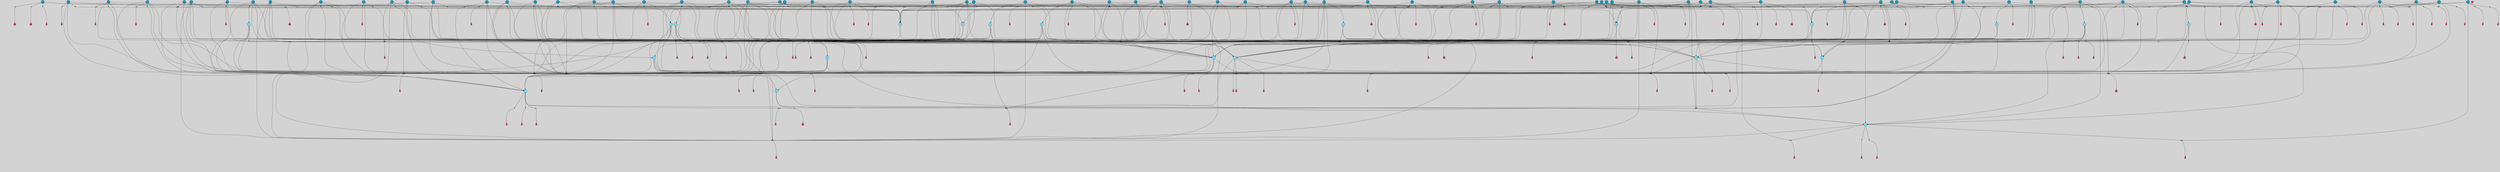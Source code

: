 // File exported with GEGELATI v1.3.1
// On the 2024-04-08 16:56:22
// With the File::TPGGraphDotExporter
digraph{
	graph[pad = "0.212, 0.055" bgcolor = lightgray]
	node[shape=circle style = filled label = ""]
		T3 [fillcolor="#66ddff"]
		T7 [fillcolor="#66ddff"]
		T9 [fillcolor="#66ddff"]
		T11 [fillcolor="#66ddff"]
		T24 [fillcolor="#66ddff"]
		T27 [fillcolor="#66ddff"]
		T82 [fillcolor="#66ddff"]
		T111 [fillcolor="#66ddff"]
		T129 [fillcolor="#66ddff"]
		T194 [fillcolor="#66ddff"]
		T319 [fillcolor="#66ddff"]
		T345 [fillcolor="#66ddff"]
		T350 [fillcolor="#66ddff"]
		T413 [fillcolor="#66ddff"]
		T414 [fillcolor="#66ddff"]
		T459 [fillcolor="#66ddff"]
		T483 [fillcolor="#1199bb"]
		T496 [fillcolor="#1199bb"]
		T523 [fillcolor="#66ddff"]
		T535 [fillcolor="#66ddff"]
		T557 [fillcolor="#1199bb"]
		T562 [fillcolor="#1199bb"]
		T564 [fillcolor="#1199bb"]
		T568 [fillcolor="#1199bb"]
		T571 [fillcolor="#1199bb"]
		T573 [fillcolor="#66ddff"]
		T576 [fillcolor="#1199bb"]
		T583 [fillcolor="#1199bb"]
		T585 [fillcolor="#1199bb"]
		T588 [fillcolor="#1199bb"]
		T591 [fillcolor="#1199bb"]
		T592 [fillcolor="#1199bb"]
		T594 [fillcolor="#1199bb"]
		T597 [fillcolor="#1199bb"]
		T598 [fillcolor="#1199bb"]
		T599 [fillcolor="#1199bb"]
		T602 [fillcolor="#1199bb"]
		T604 [fillcolor="#1199bb"]
		T611 [fillcolor="#1199bb"]
		T613 [fillcolor="#66ddff"]
		T618 [fillcolor="#1199bb"]
		T620 [fillcolor="#1199bb"]
		T624 [fillcolor="#66ddff"]
		T627 [fillcolor="#1199bb"]
		T629 [fillcolor="#1199bb"]
		T630 [fillcolor="#1199bb"]
		T632 [fillcolor="#1199bb"]
		T633 [fillcolor="#1199bb"]
		T634 [fillcolor="#1199bb"]
		T635 [fillcolor="#1199bb"]
		T348 [fillcolor="#1199bb"]
		T639 [fillcolor="#1199bb"]
		T640 [fillcolor="#1199bb"]
		T641 [fillcolor="#1199bb"]
		T644 [fillcolor="#1199bb"]
		T645 [fillcolor="#66ddff"]
		T646 [fillcolor="#1199bb"]
		T648 [fillcolor="#1199bb"]
		T649 [fillcolor="#1199bb"]
		T650 [fillcolor="#1199bb"]
		T653 [fillcolor="#1199bb"]
		T654 [fillcolor="#1199bb"]
		T656 [fillcolor="#1199bb"]
		T657 [fillcolor="#1199bb"]
		T658 [fillcolor="#1199bb"]
		T659 [fillcolor="#1199bb"]
		T660 [fillcolor="#1199bb"]
		T661 [fillcolor="#1199bb"]
		T662 [fillcolor="#1199bb"]
		T663 [fillcolor="#1199bb"]
		T665 [fillcolor="#1199bb"]
		T666 [fillcolor="#1199bb"]
		T667 [fillcolor="#1199bb"]
		T668 [fillcolor="#1199bb"]
		T669 [fillcolor="#1199bb"]
		T670 [fillcolor="#1199bb"]
		T671 [fillcolor="#1199bb"]
		T672 [fillcolor="#1199bb"]
		T673 [fillcolor="#1199bb"]
		T674 [fillcolor="#1199bb"]
		T606 [fillcolor="#1199bb"]
		T675 [fillcolor="#1199bb"]
		T676 [fillcolor="#1199bb"]
		T677 [fillcolor="#1199bb"]
		T678 [fillcolor="#1199bb"]
		T679 [fillcolor="#1199bb"]
		T680 [fillcolor="#1199bb"]
		T681 [fillcolor="#1199bb"]
		T682 [fillcolor="#1199bb"]
		T683 [fillcolor="#1199bb"]
		T684 [fillcolor="#1199bb"]
		T685 [fillcolor="#1199bb"]
		T686 [fillcolor="#1199bb"]
		T687 [fillcolor="#1199bb"]
		T688 [fillcolor="#1199bb"]
		T689 [fillcolor="#1199bb"]
		T690 [fillcolor="#1199bb"]
		P7683 [fillcolor="#cccccc" shape=point] //6|
		I7683 [shape=box style=invis label="6|1&2|6#1|7&#92;n10|7&2|0#1|5&#92;n9|4&0|1#2|2&#92;n8|6&0|0#1|0&#92;n"]
		P7683 -> I7683[style=invis]
		A5601 [fillcolor="#ff3366" shape=box margin=0.03 width=0 height=0 label="3"]
		T3 -> P7683 -> A5601
		P7684 [fillcolor="#cccccc" shape=point] //3|
		I7684 [shape=box style=invis label="7|6&2|4#0|2&#92;n10|3&2|7#1|4&#92;n11|6&0|4#0|1&#92;n7|1&0|0#2|6&#92;n7|6&0|3#2|6&#92;n4|0&2|6#0|1&#92;n4|4&2|5#0|2&#92;n4|6&0|4#2|7&#92;n10|0&2|3#1|5&#92;n2|6&0|5#0|2&#92;n1|0&2|3#0|7&#92;n1|6&2|0#0|5&#92;n6|2&0|1#0|7&#92;n9|2&0|3#2|7&#92;n5|3&0|6#0|6&#92;n1|7&2|5#2|3&#92;n8|1&2|7#0|6&#92;n1|0&2|5#2|1&#92;n7|1&2|2#2|5&#92;n7|4&2|6#0|3&#92;n"]
		P7684 -> I7684[style=invis]
		A5602 [fillcolor="#ff3366" shape=box margin=0.03 width=0 height=0 label="4"]
		T3 -> P7684 -> A5602
		P7685 [fillcolor="#cccccc" shape=point] //-3|
		I7685 [shape=box style=invis label="1|6&2|7#0|7&#92;n10|2&0|7#1|3&#92;n9|6&2|7#2|2&#92;n5|3&0|7#0|7&#92;n1|6&2|3#0|0&#92;n2|3&2|3#2|2&#92;n5|1&2|6#0|6&#92;n"]
		P7685 -> I7685[style=invis]
		A5603 [fillcolor="#ff3366" shape=box margin=0.03 width=0 height=0 label="7"]
		T7 -> P7685 -> A5603
		P7686 [fillcolor="#cccccc" shape=point] //5|
		I7686 [shape=box style=invis label="0|5&2|3#0|1&#92;n0|6&2|1#2|4&#92;n6|2&2|6#0|7&#92;n7|4&0|3#0|1&#92;n5|4&0|7#1|6&#92;n9|1&0|5#2|2&#92;n6|3&2|3#1|7&#92;n11|7&2|4#1|6&#92;n2|5&0|1#0|0&#92;n4|7&0|0#0|2&#92;n6|2&0|6#0|0&#92;n2|1&2|6#2|4&#92;n10|0&2|0#1|0&#92;n6|6&2|4#0|6&#92;n"]
		P7686 -> I7686[style=invis]
		A5604 [fillcolor="#ff3366" shape=box margin=0.03 width=0 height=0 label="8"]
		T7 -> P7686 -> A5604
		P7687 [fillcolor="#cccccc" shape=point] //-6|
		I7687 [shape=box style=invis label="11|1&0|7#2|0&#92;n10|4&0|1#1|0&#92;n4|3&2|4#2|1&#92;n0|5&2|0#0|0&#92;n6|1&0|0#0|3&#92;n8|2&2|0#0|4&#92;n11|4&2|0#1|6&#92;n7|0&2|6#2|3&#92;n5|3&2|6#2|0&#92;n2|0&2|0#0|4&#92;n"]
		P7687 -> I7687[style=invis]
		A5605 [fillcolor="#ff3366" shape=box margin=0.03 width=0 height=0 label="9"]
		T9 -> P7687 -> A5605
		P7688 [fillcolor="#cccccc" shape=point] //2|
		I7688 [shape=box style=invis label="6|3&2|7#1|4&#92;n8|6&0|0#2|5&#92;n2|1&0|2#0|3&#92;n8|7&0|6#0|4&#92;n2|1&2|0#0|1&#92;n0|0&2|2#2|3&#92;n6|6&0|7#2|1&#92;n6|1&0|7#2|6&#92;n5|4&2|7#0|4&#92;n0|3&0|4#2|0&#92;n11|0&2|0#2|5&#92;n4|5&2|5#2|4&#92;n5|7&0|6#0|4&#92;n9|7&2|5#0|3&#92;n5|4&2|1#0|3&#92;n5|3&0|1#1|7&#92;n0|4&0|3#2|5&#92;n"]
		P7688 -> I7688[style=invis]
		A5606 [fillcolor="#ff3366" shape=box margin=0.03 width=0 height=0 label="10"]
		T9 -> P7688 -> A5606
		P7689 [fillcolor="#cccccc" shape=point] //6|
		I7689 [shape=box style=invis label="3|0&2|7#2|2&#92;n3|2&0|4#2|5&#92;n5|1&0|2#1|0&#92;n8|7&0|1#2|0&#92;n8|5&0|3#0|6&#92;n0|2&0|2#2|3&#92;n1|5&2|5#0|5&#92;n5|6&0|6#0|7&#92;n6|7&0|0#2|6&#92;n1|2&2|3#0|0&#92;n7|7&2|3#0|4&#92;n0|7&2|7#0|6&#92;n1|0&2|2#2|7&#92;n4|4&0|1#0|0&#92;n"]
		P7689 -> I7689[style=invis]
		A5607 [fillcolor="#ff3366" shape=box margin=0.03 width=0 height=0 label="11"]
		T11 -> P7689 -> A5607
		P7690 [fillcolor="#cccccc" shape=point] //-4|
		I7690 [shape=box style=invis label="4|1&0|4#2|6&#92;n1|2&2|2#2|0&#92;n1|2&2|0#0|6&#92;n8|4&2|3#2|5&#92;n5|5&2|1#1|0&#92;n"]
		P7690 -> I7690[style=invis]
		A5608 [fillcolor="#ff3366" shape=box margin=0.03 width=0 height=0 label="12"]
		T11 -> P7690 -> A5608
		P7691 [fillcolor="#cccccc" shape=point] //1|
		I7691 [shape=box style=invis label="5|1&0|6#2|7&#92;n2|4&0|4#2|2&#92;n0|6&0|5#0|4&#92;n10|6&2|5#1|6&#92;n9|3&0|1#1|7&#92;n10|3&2|2#1|0&#92;n5|0&0|0#2|1&#92;n11|3&2|3#1|5&#92;n10|3&0|1#1|0&#92;n2|4&0|1#0|1&#92;n0|2&0|3#2|4&#92;n9|2&2|1#2|5&#92;n11|7&2|6#2|6&#92;n"]
		P7691 -> I7691[style=invis]
		T24 -> P7691 -> T7
		P7692 [fillcolor="#cccccc" shape=point] //5|
		I7692 [shape=box style=invis label="3|0&2|0#0|1&#92;n3|0&0|7#0|1&#92;n5|3&0|2#2|6&#92;n4|4&2|4#2|6&#92;n11|2&0|7#1|6&#92;n2|7&2|2#2|5&#92;n9|3&2|6#2|7&#92;n7|7&0|0#0|4&#92;n6|1&2|4#2|3&#92;n5|4&2|0#1|6&#92;n1|3&0|7#0|4&#92;n"]
		P7692 -> I7692[style=invis]
		A5609 [fillcolor="#ff3366" shape=box margin=0.03 width=0 height=0 label="7"]
		T24 -> P7692 -> A5609
		P7693 [fillcolor="#cccccc" shape=point] //-2|
		I7693 [shape=box style=invis label="4|1&0|4#0|3&#92;n4|2&0|5#2|0&#92;n5|5&2|6#0|5&#92;n1|4&0|1#0|2&#92;n6|3&2|7#1|5&#92;n0|4&2|0#0|3&#92;n8|5&2|5#1|2&#92;n10|7&2|7#1|1&#92;n3|4&0|0#2|1&#92;n3|6&2|5#2|5&#92;n8|3&0|1#0|7&#92;n10|0&2|7#1|3&#92;n4|1&2|4#0|1&#92;n9|3&2|0#0|4&#92;n3|6&2|0#0|4&#92;n1|2&0|6#2|1&#92;n4|0&2|1#2|2&#92;n"]
		P7693 -> I7693[style=invis]
		A5610 [fillcolor="#ff3366" shape=box margin=0.03 width=0 height=0 label="14"]
		T24 -> P7693 -> A5610
		P7694 [fillcolor="#cccccc" shape=point] //2|
		I7694 [shape=box style=invis label="9|1&2|3#0|1&#92;n5|2&2|0#2|4&#92;n3|6&2|5#2|7&#92;n7|0&2|5#0|4&#92;n1|2&0|3#0|5&#92;n7|3&2|7#0|0&#92;n"]
		P7694 -> I7694[style=invis]
		A5611 [fillcolor="#ff3366" shape=box margin=0.03 width=0 height=0 label="2"]
		T27 -> P7694 -> A5611
		P7695 [fillcolor="#cccccc" shape=point] //-6|
		I7695 [shape=box style=invis label="7|5&0|4#0|4&#92;n11|0&2|5#2|1&#92;n"]
		P7695 -> I7695[style=invis]
		A5612 [fillcolor="#ff3366" shape=box margin=0.03 width=0 height=0 label="3"]
		T27 -> P7695 -> A5612
		T27 -> P7684
		P7696 [fillcolor="#cccccc" shape=point] //0|
		I7696 [shape=box style=invis label="2|5&0|1#0|6&#92;n6|1&2|2#2|7&#92;n8|0&0|3#1|4&#92;n4|3&2|5#2|4&#92;n8|1&2|4#0|0&#92;n6|6&0|1#2|6&#92;n11|7&2|4#2|5&#92;n6|2&2|4#0|2&#92;n8|5&2|4#2|4&#92;n2|1&2|1#2|2&#92;n2|7&2|5#2|6&#92;n9|7&0|5#0|4&#92;n1|2&0|5#2|6&#92;n4|2&2|3#2|7&#92;n3|3&2|1#0|2&#92;n"]
		P7696 -> I7696[style=invis]
		A5613 [fillcolor="#ff3366" shape=box margin=0.03 width=0 height=0 label="5"]
		T27 -> P7696 -> A5613
		P7697 [fillcolor="#cccccc" shape=point] //0|
		I7697 [shape=box style=invis label="4|0&0|3#2|7&#92;n10|2&0|3#1|7&#92;n3|5&0|2#0|3&#92;n4|5&0|0#2|1&#92;n10|7&2|0#1|2&#92;n5|3&2|3#1|6&#92;n9|5&2|0#0|4&#92;n5|4&2|7#0|2&#92;n10|3&2|7#1|4&#92;n7|2&0|1#2|6&#92;n8|6&0|5#0|5&#92;n8|7&2|3#0|5&#92;n2|6&2|4#0|0&#92;n"]
		P7697 -> I7697[style=invis]
		A5614 [fillcolor="#ff3366" shape=box margin=0.03 width=0 height=0 label="5"]
		T27 -> P7697 -> A5614
		P7698 [fillcolor="#cccccc" shape=point] //6|
		I7698 [shape=box style=invis label="7|0&2|5#1|2&#92;n10|6&2|1#1|3&#92;n7|5&0|2#0|7&#92;n10|7&0|1#1|5&#92;n4|6&2|5#0|5&#92;n4|4&0|7#2|7&#92;n"]
		P7698 -> I7698[style=invis]
		A5615 [fillcolor="#ff3366" shape=box margin=0.03 width=0 height=0 label="7"]
		T82 -> P7698 -> A5615
		P7699 [fillcolor="#cccccc" shape=point] //6|
		I7699 [shape=box style=invis label="0|5&2|3#0|1&#92;n0|6&2|1#2|4&#92;n9|1&0|5#2|2&#92;n7|4&0|3#0|1&#92;n5|4&0|7#1|6&#92;n2|5&0|1#0|0&#92;n6|3&2|3#1|7&#92;n11|7&2|4#1|6&#92;n6|2&2|6#0|1&#92;n4|7&0|0#0|2&#92;n6|2&0|6#0|0&#92;n9|1&2|6#2|4&#92;n10|0&2|0#1|0&#92;n6|6&2|4#0|6&#92;n"]
		P7699 -> I7699[style=invis]
		A5616 [fillcolor="#ff3366" shape=box margin=0.03 width=0 height=0 label="8"]
		T82 -> P7699 -> A5616
		T82 -> P7687
		P7700 [fillcolor="#cccccc" shape=point] //-5|
		I7700 [shape=box style=invis label="0|0&2|3#0|2&#92;n10|5&0|6#1|3&#92;n7|3&0|6#2|3&#92;n3|4&0|6#0|6&#92;n10|5&0|2#1|1&#92;n5|0&0|1#0|3&#92;n6|6&2|5#1|5&#92;n7|4&0|2#1|7&#92;n5|7&0|1#2|5&#92;n1|5&0|0#0|3&#92;n7|5&2|1#2|6&#92;n9|0&0|2#0|0&#92;n4|0&2|4#0|0&#92;n4|6&0|0#2|3&#92;n3|1&0|6#2|5&#92;n7|7&2|1#2|3&#92;n9|4&2|2#0|6&#92;n"]
		P7700 -> I7700[style=invis]
		T111 -> P7700 -> T9
		P7701 [fillcolor="#cccccc" shape=point] //7|
		I7701 [shape=box style=invis label="7|4&2|1#2|0&#92;n4|1&2|4#2|3&#92;n5|0&2|0#2|2&#92;n6|1&2|4#2|6&#92;n"]
		P7701 -> I7701[style=invis]
		A5617 [fillcolor="#ff3366" shape=box margin=0.03 width=0 height=0 label="9"]
		T111 -> P7701 -> A5617
		P7702 [fillcolor="#cccccc" shape=point] //2|
		I7702 [shape=box style=invis label="3|0&2|0#0|1&#92;n11|2&0|7#1|6&#92;n8|7&2|4#0|5&#92;n5|3&0|2#2|6&#92;n4|4&2|4#2|6&#92;n3|0&0|7#0|1&#92;n2|7&2|2#2|5&#92;n9|3&2|6#2|7&#92;n7|7&0|0#0|4&#92;n6|1&2|4#1|3&#92;n5|4&2|0#1|6&#92;n1|3&0|7#0|4&#92;n"]
		P7702 -> I7702[style=invis]
		A5618 [fillcolor="#ff3366" shape=box margin=0.03 width=0 height=0 label="7"]
		T111 -> P7702 -> A5618
		T111 -> P7687
		P7703 [fillcolor="#cccccc" shape=point] //8|
		I7703 [shape=box style=invis label="9|0&0|1#2|0&#92;n10|1&2|5#1|4&#92;n8|2&2|6#0|4&#92;n2|4&2|5#2|3&#92;n4|2&2|2#0|2&#92;n7|5&0|2#0|0&#92;n8|2&2|1#1|3&#92;n8|7&0|7#2|1&#92;n1|1&0|0#0|7&#92;n5|6&2|5#1|0&#92;n6|6&2|5#0|0&#92;n11|4&0|3#2|6&#92;n4|2&2|4#0|7&#92;n5|6&0|1#2|0&#92;n11|3&0|2#0|7&#92;n"]
		P7703 -> I7703[style=invis]
		A5619 [fillcolor="#ff3366" shape=box margin=0.03 width=0 height=0 label="6"]
		T129 -> P7703 -> A5619
		T129 -> P7692
		P7704 [fillcolor="#cccccc" shape=point] //10|
		I7704 [shape=box style=invis label="4|5&2|7#2|1&#92;n1|7&2|3#0|6&#92;n3|5&2|2#0|3&#92;n10|3&0|7#1|4&#92;n7|1&0|4#2|6&#92;n10|2&0|3#1|7&#92;n9|5&2|0#0|4&#92;n4|0&0|3#2|7&#92;n11|4&2|6#1|2&#92;n5|4&2|7#0|2&#92;n2|6&2|4#0|0&#92;n6|5&0|7#2|1&#92;n5|3&2|3#1|6&#92;n10|7&2|0#1|2&#92;n"]
		P7704 -> I7704[style=invis]
		A5620 [fillcolor="#ff3366" shape=box margin=0.03 width=0 height=0 label="5"]
		T129 -> P7704 -> A5620
		P7705 [fillcolor="#cccccc" shape=point] //5|
		I7705 [shape=box style=invis label="9|4&2|3#1|3&#92;n0|4&2|4#0|5&#92;n6|1&2|6#2|5&#92;n4|0&0|5#2|0&#92;n"]
		P7705 -> I7705[style=invis]
		A5621 [fillcolor="#ff3366" shape=box margin=0.03 width=0 height=0 label="7"]
		T129 -> P7705 -> A5621
		P7706 [fillcolor="#cccccc" shape=point] //6|
		I7706 [shape=box style=invis label="9|4&2|7#0|6&#92;n8|4&0|1#1|0&#92;n1|3&0|0#2|1&#92;n2|4&0|6#2|2&#92;n5|1&2|5#0|7&#92;n3|0&0|3#2|6&#92;n2|2&2|6#0|2&#92;n8|4&0|4#2|2&#92;n5|1&2|4#0|3&#92;n9|4&0|6#0|6&#92;n5|0&2|2#1|5&#92;n11|7&0|0#1|1&#92;n0|4&0|3#0|3&#92;n7|7&2|4#2|5&#92;n1|5&0|1#2|1&#92;n"]
		P7706 -> I7706[style=invis]
		A5622 [fillcolor="#ff3366" shape=box margin=0.03 width=0 height=0 label="1"]
		T129 -> P7706 -> A5622
		P7707 [fillcolor="#cccccc" shape=point] //5|
		I7707 [shape=box style=invis label="3|0&2|0#2|1&#92;n3|0&0|7#0|1&#92;n5|3&0|2#2|6&#92;n4|4&2|4#2|6&#92;n5|4&2|0#1|6&#92;n2|7&2|2#2|5&#92;n1|3&0|7#0|4&#92;n11|6&2|2#0|7&#92;n7|7&0|0#0|4&#92;n6|1&2|4#2|3&#92;n11|0&0|7#1|6&#92;n9|3&2|6#2|7&#92;n"]
		P7707 -> I7707[style=invis]
		A5623 [fillcolor="#ff3366" shape=box margin=0.03 width=0 height=0 label="7"]
		T194 -> P7707 -> A5623
		P7708 [fillcolor="#cccccc" shape=point] //4|
		I7708 [shape=box style=invis label="7|1&0|6#0|1&#92;n6|7&2|7#1|7&#92;n10|1&2|1#1|1&#92;n9|6&2|2#1|4&#92;n4|7&0|4#2|2&#92;n9|6&0|5#1|1&#92;n10|0&2|6#1|6&#92;n5|1&0|1#2|3&#92;n10|1&0|5#1|0&#92;n3|4&2|3#0|0&#92;n8|2&0|5#2|4&#92;n1|6&2|0#0|0&#92;n2|3&0|1#2|6&#92;n5|2&2|2#1|6&#92;n2|2&0|1#2|1&#92;n3|1&2|7#0|3&#92;n6|7&2|3#0|4&#92;n"]
		P7708 -> I7708[style=invis]
		A5624 [fillcolor="#ff3366" shape=box margin=0.03 width=0 height=0 label="10"]
		T194 -> P7708 -> A5624
		P7709 [fillcolor="#cccccc" shape=point] //-4|
		I7709 [shape=box style=invis label="0|4&0|0#2|7&#92;n8|5&2|4#2|4&#92;n4|3&2|5#2|4&#92;n11|7&2|2#2|5&#92;n6|5&2|2#2|7&#92;n3|2&0|7#0|7&#92;n3|3&2|1#0|3&#92;n2|6&0|3#2|5&#92;n0|1&2|6#2|2&#92;n8|2&0|0#1|6&#92;n0|7&0|5#0|4&#92;n9|5&0|3#2|7&#92;n2|7&2|5#2|6&#92;n9|0&2|0#0|1&#92;n1|2&2|4#0|2&#92;n"]
		P7709 -> I7709[style=invis]
		T194 -> P7709 -> T27
		P7710 [fillcolor="#cccccc" shape=point] //7|
		I7710 [shape=box style=invis label="7|4&2|7#0|4&#92;n4|6&0|1#2|5&#92;n2|1&2|3#0|0&#92;n4|3&2|0#0|1&#92;n0|0&2|7#2|7&#92;n7|7&0|5#2|3&#92;n5|0&2|1#2|2&#92;n10|0&0|4#1|2&#92;n4|4&0|7#0|0&#92;n6|7&0|2#0|1&#92;n1|4&2|5#0|4&#92;n"]
		P7710 -> I7710[style=invis]
		A5625 [fillcolor="#ff3366" shape=box margin=0.03 width=0 height=0 label="0"]
		T194 -> P7710 -> A5625
		P7711 [fillcolor="#cccccc" shape=point] //9|
		I7711 [shape=box style=invis label="11|0&2|0#1|1&#92;n3|6&0|6#0|0&#92;n1|4&0|0#2|4&#92;n7|5&2|2#1|3&#92;n11|7&2|6#1|7&#92;n5|2&0|6#1|5&#92;n9|5&0|6#0|3&#92;n2|2&2|7#0|5&#92;n9|3&2|2#2|0&#92;n11|0&2|7#0|1&#92;n1|1&2|0#0|1&#92;n6|6&0|6#1|2&#92;n9|7&0|1#0|3&#92;n2|0&2|4#2|5&#92;n2|4&2|2#0|0&#92;n6|1&2|1#1|7&#92;n10|7&2|5#1|6&#92;n11|5&2|7#2|4&#92;n"]
		P7711 -> I7711[style=invis]
		A5626 [fillcolor="#ff3366" shape=box margin=0.03 width=0 height=0 label="1"]
		T319 -> P7711 -> A5626
		T319 -> P7705
		P7712 [fillcolor="#cccccc" shape=point] //9|
		I7712 [shape=box style=invis label="9|6&2|0#1|3&#92;n7|1&0|3#0|4&#92;n9|6&2|0#0|1&#92;n1|5&0|0#0|5&#92;n8|6&2|4#0|0&#92;n7|4&2|4#0|7&#92;n6|0&2|4#2|0&#92;n7|7&2|4#2|2&#92;n"]
		P7712 -> I7712[style=invis]
		A5627 [fillcolor="#ff3366" shape=box margin=0.03 width=0 height=0 label="5"]
		T319 -> P7712 -> A5627
		T319 -> P7709
		P7713 [fillcolor="#cccccc" shape=point] //-4|
		I7713 [shape=box style=invis label="11|3&0|7#1|7&#92;n11|7&0|7#2|7&#92;n5|3&0|3#2|0&#92;n0|1&2|2#0|4&#92;n0|0&0|4#2|5&#92;n6|3&2|1#2|3&#92;n11|7&0|0#0|4&#92;n0|0&0|0#0|2&#92;n1|1&0|4#0|3&#92;n6|5&2|7#1|2&#92;n6|6&0|3#2|7&#92;n6|2&0|4#0|0&#92;n5|5&2|6#0|5&#92;n"]
		P7713 -> I7713[style=invis]
		A5628 [fillcolor="#ff3366" shape=box margin=0.03 width=0 height=0 label="8"]
		T319 -> P7713 -> A5628
		T345 -> P7686
		P7714 [fillcolor="#cccccc" shape=point] //10|
		I7714 [shape=box style=invis label="8|6&0|0#1|2&#92;n4|3&0|3#0|3&#92;n10|7&2|0#1|5&#92;n7|0&2|6#2|2&#92;n9|2&0|4#0|7&#92;n2|7&2|1#0|4&#92;n"]
		P7714 -> I7714[style=invis]
		A5629 [fillcolor="#ff3366" shape=box margin=0.03 width=0 height=0 label="3"]
		T345 -> P7714 -> A5629
		P7715 [fillcolor="#cccccc" shape=point] //4|
		I7715 [shape=box style=invis label="11|1&0|7#2|0&#92;n0|7&2|2#2|0&#92;n4|3&2|4#2|1&#92;n0|5&2|0#0|6&#92;n6|1&0|0#0|3&#92;n8|2&2|0#0|4&#92;n7|0&2|6#2|3&#92;n10|4&0|1#1|0&#92;n5|3&2|6#2|0&#92;n2|0&2|0#0|4&#92;n"]
		P7715 -> I7715[style=invis]
		T345 -> P7715 -> T27
		P7716 [fillcolor="#cccccc" shape=point] //-9|
		I7716 [shape=box style=invis label="2|0&2|0#2|1&#92;n4|4&2|4#2|6&#92;n9|1&0|3#1|7&#92;n5|3&0|2#2|6&#92;n2|7&2|2#2|5&#92;n5|4&2|0#1|6&#92;n3|0&0|7#0|1&#92;n1|3&0|7#0|4&#92;n11|6&2|2#0|7&#92;n7|7&0|0#0|4&#92;n11|0&0|7#1|6&#92;n9|3&2|6#2|7&#92;n"]
		P7716 -> I7716[style=invis]
		A5630 [fillcolor="#ff3366" shape=box margin=0.03 width=0 height=0 label="7"]
		T345 -> P7716 -> A5630
		P7717 [fillcolor="#cccccc" shape=point] //-8|
		I7717 [shape=box style=invis label="0|5&2|3#0|1&#92;n0|6&2|1#2|4&#92;n4|7&0|0#0|2&#92;n7|4&0|3#2|1&#92;n10|2&0|7#1|4&#92;n5|4&0|7#1|6&#92;n6|3&2|3#1|7&#92;n11|7&2|4#1|6&#92;n2|5&0|1#0|0&#92;n6|2&2|6#0|7&#92;n6|2&0|6#0|0&#92;n2|1&2|6#2|4&#92;n10|0&2|0#1|0&#92;n6|6&2|4#0|6&#92;n"]
		P7717 -> I7717[style=invis]
		A5631 [fillcolor="#ff3366" shape=box margin=0.03 width=0 height=0 label="8"]
		T345 -> P7717 -> A5631
		T350 -> P7709
		T350 -> P7710
		P7718 [fillcolor="#cccccc" shape=point] //3|
		I7718 [shape=box style=invis label="5|4&2|7#0|1&#92;n0|6&0|6#2|2&#92;n9|5&2|2#2|0&#92;n3|6&2|7#0|2&#92;n3|5&0|0#0|6&#92;n2|6&0|6#2|2&#92;n2|6&2|2#0|0&#92;n5|1&0|4#0|5&#92;n2|6&0|5#2|5&#92;n1|0&0|7#2|2&#92;n4|7&0|6#2|4&#92;n7|3&0|6#2|5&#92;n1|1&0|1#0|3&#92;n"]
		P7718 -> I7718[style=invis]
		A5632 [fillcolor="#ff3366" shape=box margin=0.03 width=0 height=0 label="1"]
		T350 -> P7718 -> A5632
		P7719 [fillcolor="#cccccc" shape=point] //-2|
		I7719 [shape=box style=invis label="2|0&2|3#2|5&#92;n10|3&2|7#1|4&#92;n8|1&2|7#0|6&#92;n7|6&0|3#2|6&#92;n4|0&2|6#0|1&#92;n4|4&2|5#0|2&#92;n4|6&0|2#2|7&#92;n7|6&2|4#0|2&#92;n11|7&2|7#0|3&#92;n6|6&0|3#0|6&#92;n1|6&2|0#0|5&#92;n11|6&0|4#0|1&#92;n2|6&0|5#0|2&#92;n6|2&0|1#0|7&#92;n9|2&0|3#2|7&#92;n5|3&0|6#0|6&#92;n7|1&2|2#2|5&#92;n1|0&2|3#0|7&#92;n1|0&2|5#0|1&#92;n3|4&2|6#0|3&#92;n"]
		P7719 -> I7719[style=invis]
		A5633 [fillcolor="#ff3366" shape=box margin=0.03 width=0 height=0 label="4"]
		T350 -> P7719 -> A5633
		T350 -> P7710
		P7720 [fillcolor="#cccccc" shape=point] //-4|
		I7720 [shape=box style=invis label="1|5&2|1#2|4&#92;n3|0&2|3#2|6&#92;n0|3&0|0#0|1&#92;n8|6&2|5#1|5&#92;n9|7&2|5#2|0&#92;n4|1&0|7#2|2&#92;n4|2&0|3#0|0&#92;n"]
		P7720 -> I7720[style=invis]
		A5634 [fillcolor="#ff3366" shape=box margin=0.03 width=0 height=0 label="2"]
		T413 -> P7720 -> A5634
		T413 -> P7699
		P7721 [fillcolor="#cccccc" shape=point] //-4|
		I7721 [shape=box style=invis label="7|5&2|2#0|7&#92;n9|6&2|3#0|3&#92;n10|6&2|1#1|0&#92;n8|0&0|5#1|3&#92;n7|5&0|5#1|5&#92;n5|1&2|5#2|1&#92;n"]
		P7721 -> I7721[style=invis]
		A5635 [fillcolor="#ff3366" shape=box margin=0.03 width=0 height=0 label="7"]
		T413 -> P7721 -> A5635
		T413 -> P7708
		P7722 [fillcolor="#cccccc" shape=point] //-5|
		I7722 [shape=box style=invis label="7|7&2|4#0|6&#92;n8|5&2|1#0|3&#92;n0|0&0|0#2|7&#92;n2|2&0|5#2|4&#92;n1|0&2|5#0|2&#92;n11|1&2|3#0|5&#92;n2|7&2|0#2|3&#92;n9|4&2|7#1|2&#92;n5|5&0|7#0|5&#92;n"]
		P7722 -> I7722[style=invis]
		T413 -> P7722 -> T319
		P7723 [fillcolor="#cccccc" shape=point] //-1|
		I7723 [shape=box style=invis label="2|7&0|4#0|4&#92;n8|3&2|7#1|4&#92;n1|0&0|3#0|3&#92;n11|6&0|1#1|4&#92;n6|1&2|5#0|0&#92;n0|0&2|0#0|6&#92;n1|3&2|1#0|4&#92;n"]
		P7723 -> I7723[style=invis]
		A5636 [fillcolor="#ff3366" shape=box margin=0.03 width=0 height=0 label="2"]
		T414 -> P7723 -> A5636
		P7724 [fillcolor="#cccccc" shape=point] //-3|
		I7724 [shape=box style=invis label="11|7&2|3#2|0&#92;n5|5&2|7#2|7&#92;n8|6&2|7#1|2&#92;n1|7&0|3#0|6&#92;n4|0&2|1#2|2&#92;n10|1&0|5#1|6&#92;n5|3&0|3#2|6&#92;n9|0&0|2#0|0&#92;n3|2&0|1#2|6&#92;n0|1&2|4#0|0&#92;n"]
		P7724 -> I7724[style=invis]
		A5637 [fillcolor="#ff3366" shape=box margin=0.03 width=0 height=0 label="6"]
		T414 -> P7724 -> A5637
		P7725 [fillcolor="#cccccc" shape=point] //-1|
		I7725 [shape=box style=invis label="4|2&0|6#0|1&#92;n6|3&0|0#2|0&#92;n9|4&0|6#0|5&#92;n10|2&0|2#1|0&#92;n1|0&0|0#0|5&#92;n8|0&2|1#1|1&#92;n2|7&2|2#0|5&#92;n5|5&0|6#1|1&#92;n"]
		P7725 -> I7725[style=invis]
		A5638 [fillcolor="#ff3366" shape=box margin=0.03 width=0 height=0 label="3"]
		T414 -> P7725 -> A5638
		P7726 [fillcolor="#cccccc" shape=point] //9|
		I7726 [shape=box style=invis label="8|0&0|5#0|1&#92;n0|6&2|0#0|7&#92;n5|7&0|1#1|4&#92;n5|1&0|6#2|7&#92;n11|3&0|7#1|6&#92;n10|2&2|5#1|6&#92;n10|0&0|3#1|4&#92;n0|0&2|5#0|7&#92;n0|0&2|5#0|1&#92;n0|4&2|2#2|3&#92;n11|7&2|5#0|5&#92;n"]
		P7726 -> I7726[style=invis]
		T414 -> P7726 -> T7
		T459 -> P7720
		T459 -> P7721
		T459 -> P7708
		T459 -> P7722
		P7727 [fillcolor="#cccccc" shape=point] //8|
		I7727 [shape=box style=invis label="6|5&2|5#0|4&#92;n9|0&0|5#0|7&#92;n2|6&0|4#2|4&#92;n7|1&0|3#0|2&#92;n1|4&2|4#0|3&#92;n3|2&2|2#0|3&#92;n"]
		P7727 -> I7727[style=invis]
		T459 -> P7727 -> T350
		T483 -> P7720
		T483 -> P7721
		T483 -> P7708
		P7728 [fillcolor="#cccccc" shape=point] //5|
		I7728 [shape=box style=invis label="8|5&2|1#0|3&#92;n0|0&0|0#2|7&#92;n7|7&2|4#0|6&#92;n1|0&2|5#0|2&#92;n11|1&2|0#0|3&#92;n9|4&2|7#1|2&#92;n2|7&2|0#2|3&#92;n5|5&0|7#0|5&#92;n"]
		P7728 -> I7728[style=invis]
		T483 -> P7728 -> T319
		P7729 [fillcolor="#cccccc" shape=point] //3|
		I7729 [shape=box style=invis label="6|0&2|4#1|6&#92;n11|3&0|3#1|2&#92;n"]
		P7729 -> I7729[style=invis]
		A5639 [fillcolor="#ff3366" shape=box margin=0.03 width=0 height=0 label="3"]
		T483 -> P7729 -> A5639
		P7730 [fillcolor="#cccccc" shape=point] //4|
		I7730 [shape=box style=invis label="0|5&2|3#0|1&#92;n0|6&2|1#2|4&#92;n6|2&2|6#0|7&#92;n9|1&2|5#2|2&#92;n7|4&0|3#0|1&#92;n11|7&2|4#1|6&#92;n9|0&2|7#1|1&#92;n5|4&0|7#1|6&#92;n2|5&0|1#0|0&#92;n4|7&0|0#0|2&#92;n6|2&0|6#0|0&#92;n2|1&2|6#2|4&#92;n10|0&0|0#1|0&#92;n2|7&2|6#0|3&#92;n6|6&2|4#0|6&#92;n"]
		P7730 -> I7730[style=invis]
		T496 -> P7730 -> T129
		P7731 [fillcolor="#cccccc" shape=point] //-8|
		I7731 [shape=box style=invis label="2|3&0|0#0|3&#92;n10|7&2|7#1|0&#92;n5|0&2|0#2|3&#92;n9|3&0|3#2|3&#92;n3|2&0|3#0|5&#92;n4|2&2|6#2|1&#92;n"]
		P7731 -> I7731[style=invis]
		T496 -> P7731 -> T111
		P7732 [fillcolor="#cccccc" shape=point] //8|
		I7732 [shape=box style=invis label="11|4&2|0#1|6&#92;n4|3&0|6#0|5&#92;n3|0&2|6#0|3&#92;n9|3&2|5#0|5&#92;n2|6&0|6#2|1&#92;n9|7&0|5#1|4&#92;n"]
		P7732 -> I7732[style=invis]
		T496 -> P7732 -> T194
		P7733 [fillcolor="#cccccc" shape=point] //-1|
		I7733 [shape=box style=invis label="11|7&0|1#0|6&#92;n3|4&0|1#0|3&#92;n0|4&0|2#2|2&#92;n0|6&2|5#0|5&#92;n1|5&0|5#0|6&#92;n4|4&0|1#0|5&#92;n1|0&0|0#2|6&#92;n6|4&2|2#0|2&#92;n1|7&2|5#2|2&#92;n0|3&2|2#2|6&#92;n"]
		P7733 -> I7733[style=invis]
		A5640 [fillcolor="#ff3366" shape=box margin=0.03 width=0 height=0 label="5"]
		T496 -> P7733 -> A5640
		T496 -> P7684
		P7734 [fillcolor="#cccccc" shape=point] //-3|
		I7734 [shape=box style=invis label="2|7&2|6#0|6&#92;n0|0&0|3#2|1&#92;n9|6&2|1#0|4&#92;n0|3&0|2#2|3&#92;n11|3&2|0#0|3&#92;n6|2&2|1#1|3&#92;n5|5&0|3#1|2&#92;n5|2&0|5#1|4&#92;n1|7&2|7#0|6&#92;n9|7&0|2#1|1&#92;n10|7&0|0#1|1&#92;n9|2&0|1#0|4&#92;n2|3&0|2#2|1&#92;n"]
		P7734 -> I7734[style=invis]
		A5641 [fillcolor="#ff3366" shape=box margin=0.03 width=0 height=0 label="1"]
		T523 -> P7734 -> A5641
		T523 -> P7731
		T523 -> P7687
		P7735 [fillcolor="#cccccc" shape=point] //-4|
		I7735 [shape=box style=invis label="10|7&0|7#1|3&#92;n2|5&0|7#2|0&#92;n9|3&0|2#1|4&#92;n7|1&0|1#1|6&#92;n11|2&0|5#2|0&#92;n8|3&2|2#1|7&#92;n2|4&0|7#0|0&#92;n5|5&0|2#1|2&#92;n7|1&2|6#2|3&#92;n2|1&2|3#0|1&#92;n8|0&0|7#1|3&#92;n1|2&0|0#2|5&#92;n11|1&2|2#2|1&#92;n1|0&0|1#2|0&#92;n1|5&0|0#2|6&#92;n"]
		P7735 -> I7735[style=invis]
		A5642 [fillcolor="#ff3366" shape=box margin=0.03 width=0 height=0 label="1"]
		T523 -> P7735 -> A5642
		T523 -> P7727
		T535 -> P7699
		T535 -> P7722
		T535 -> P7704
		P7736 [fillcolor="#cccccc" shape=point] //7|
		I7736 [shape=box style=invis label="8|0&0|5#0|1&#92;n0|6&2|0#0|7&#92;n5|7&0|1#1|4&#92;n5|4&0|6#2|7&#92;n11|3&0|7#1|6&#92;n10|0&0|3#1|4&#92;n10|2&2|5#1|6&#92;n0|0&2|5#0|7&#92;n0|0&2|5#0|1&#92;n0|4&2|2#2|3&#92;n11|7&2|5#0|5&#92;n"]
		P7736 -> I7736[style=invis]
		T535 -> P7736 -> T7
		T557 -> P7722
		T557 -> P7683
		T557 -> P7708
		P7737 [fillcolor="#cccccc" shape=point] //4|
		I7737 [shape=box style=invis label="7|1&0|6#0|1&#92;n5|2&2|5#1|6&#92;n10|1&2|1#1|1&#92;n9|6&2|2#1|4&#92;n4|7&0|4#2|2&#92;n9|6&0|4#1|1&#92;n10|0&2|6#1|6&#92;n5|1&0|1#2|3&#92;n1|6&2|0#0|1&#92;n8|2&0|5#2|4&#92;n3|4&2|3#0|0&#92;n10|1&0|5#1|0&#92;n2|2&0|1#2|1&#92;n3|1&2|7#0|3&#92;n"]
		P7737 -> I7737[style=invis]
		A5643 [fillcolor="#ff3366" shape=box margin=0.03 width=0 height=0 label="10"]
		T557 -> P7737 -> A5643
		P7738 [fillcolor="#cccccc" shape=point] //1|
		I7738 [shape=box style=invis label="10|5&2|0#1|7&#92;n9|2&2|7#2|2&#92;n9|0&2|5#2|1&#92;n"]
		P7738 -> I7738[style=invis]
		A5644 [fillcolor="#ff3366" shape=box margin=0.03 width=0 height=0 label="3"]
		T557 -> P7738 -> A5644
		P7739 [fillcolor="#cccccc" shape=point] //0|
		I7739 [shape=box style=invis label="4|3&0|6#0|3&#92;n5|7&2|3#2|2&#92;n5|6&0|7#1|2&#92;n1|4&2|6#0|3&#92;n11|1&0|4#2|6&#92;n9|5&2|4#1|4&#92;n2|4&0|5#0|7&#92;n10|0&0|6#1|2&#92;n3|1&0|6#0|2&#92;n2|7&2|7#2|6&#92;n5|2&0|5#1|5&#92;n10|4&2|5#1|7&#92;n10|6&2|0#1|4&#92;n8|4&2|1#2|5&#92;n4|0&0|4#2|4&#92;n4|5&2|7#0|6&#92;n11|5&2|6#2|3&#92;n0|3&0|5#0|1&#92;n"]
		P7739 -> I7739[style=invis]
		T562 -> P7739 -> T111
		T562 -> P7726
		P7740 [fillcolor="#cccccc" shape=point] //8|
		I7740 [shape=box style=invis label="4|3&0|6#0|5&#92;n2|6&0|6#2|1&#92;n9|3&2|2#0|5&#92;n3|0&2|6#0|3&#92;n9|7&0|5#1|4&#92;n"]
		P7740 -> I7740[style=invis]
		T562 -> P7740 -> T194
		P7741 [fillcolor="#cccccc" shape=point] //2|
		I7741 [shape=box style=invis label="9|0&2|3#0|3&#92;n4|6&0|0#2|7&#92;n"]
		P7741 -> I7741[style=invis]
		A5645 [fillcolor="#ff3366" shape=box margin=0.03 width=0 height=0 label="2"]
		T564 -> P7741 -> A5645
		P7742 [fillcolor="#cccccc" shape=point] //5|
		I7742 [shape=box style=invis label="10|7&2|1#1|5&#92;n0|0&2|1#2|0&#92;n0|2&0|0#2|1&#92;n6|4&2|4#1|0&#92;n10|7&2|0#1|3&#92;n5|1&2|5#1|5&#92;n4|6&2|1#0|1&#92;n9|0&2|1#1|4&#92;n7|7&0|4#1|0&#92;n5|7&2|3#2|1&#92;n1|5&2|2#2|5&#92;n"]
		P7742 -> I7742[style=invis]
		T564 -> P7742 -> T82
		P7743 [fillcolor="#cccccc" shape=point] //4|
		I7743 [shape=box style=invis label="0|5&2|3#0|1&#92;n10|6&2|1#1|4&#92;n6|2&2|6#0|7&#92;n10|0&0|0#1|0&#92;n7|4&0|3#0|1&#92;n11|7&2|4#1|6&#92;n9|0&2|7#1|1&#92;n5|4&0|7#1|6&#92;n2|5&0|1#0|0&#92;n6|2&0|6#0|0&#92;n2|1&2|6#2|4&#92;n9|1&2|5#2|2&#92;n2|7&2|6#0|3&#92;n6|6&2|4#0|6&#92;n"]
		P7743 -> I7743[style=invis]
		T564 -> P7743 -> T129
		T564 -> P7732
		T564 -> P7732
		T568 -> P7730
		P7744 [fillcolor="#cccccc" shape=point] //3|
		I7744 [shape=box style=invis label="9|2&2|2#0|0&#92;n10|6&0|2#1|2&#92;n2|4&2|5#2|7&#92;n0|1&0|4#2|6&#92;n1|5&2|0#2|3&#92;n0|7&0|4#2|4&#92;n3|2&0|3#0|5&#92;n9|4&0|7#1|5&#92;n0|6&0|6#2|1&#92;n5|0&2|1#2|3&#92;n"]
		P7744 -> I7744[style=invis]
		T568 -> P7744 -> T111
		T568 -> P7732
		P7745 [fillcolor="#cccccc" shape=point] //4|
		I7745 [shape=box style=invis label="10|0&2|3#1|5&#92;n7|1&0|0#2|6&#92;n1|0&2|3#0|7&#92;n4|0&2|6#0|1&#92;n5|3&0|6#0|6&#92;n1|7&2|5#2|0&#92;n7|6&2|4#0|1&#92;n7|6&0|4#2|6&#92;n2|6&0|5#0|2&#92;n1|6&2|0#0|5&#92;n6|2&0|1#0|7&#92;n9|2&0|3#2|7&#92;n4|4&2|0#0|2&#92;n4|6&0|4#2|7&#92;n8|1&2|7#0|6&#92;n11|4&2|0#2|3&#92;n1|0&2|5#0|1&#92;n7|1&2|2#2|5&#92;n4|2&2|5#2|2&#92;n"]
		P7745 -> I7745[style=invis]
		T568 -> P7745 -> T459
		T568 -> P7722
		P7746 [fillcolor="#cccccc" shape=point] //10|
		I7746 [shape=box style=invis label="5|7&2|3#2|2&#92;n5|7&0|7#1|2&#92;n1|4&2|6#0|3&#92;n11|1&0|4#2|6&#92;n9|5&2|4#1|4&#92;n8|4&2|1#2|5&#92;n10|0&0|6#1|2&#92;n3|1&0|6#0|2&#92;n2|7&2|7#2|6&#92;n5|2&0|5#1|5&#92;n10|4&2|5#1|7&#92;n10|6&2|0#1|4&#92;n2|4&0|5#0|7&#92;n4|0&0|4#2|4&#92;n4|5&2|7#0|6&#92;n11|5&2|6#2|3&#92;n0|3&0|5#0|1&#92;n"]
		P7746 -> I7746[style=invis]
		T571 -> P7746 -> T111
		P7747 [fillcolor="#cccccc" shape=point] //4|
		I7747 [shape=box style=invis label="9|1&0|3#0|3&#92;n6|0&2|2#0|6&#92;n11|1&2|5#1|0&#92;n5|6&0|6#1|0&#92;n1|2&0|7#0|1&#92;n3|0&0|4#0|0&#92;n9|3&2|7#2|4&#92;n7|4&2|2#2|1&#92;n"]
		P7747 -> I7747[style=invis]
		T571 -> P7747 -> T82
		T571 -> P7726
		P7748 [fillcolor="#cccccc" shape=point] //-1|
		I7748 [shape=box style=invis label="10|7&2|0#1|6&#92;n2|4&2|7#0|4&#92;n11|0&2|0#1|1&#92;n8|7&2|6#0|2&#92;n9|5&0|4#1|6&#92;n6|0&2|4#2|1&#92;n2|0&2|0#0|2&#92;n1|5&0|4#2|4&#92;n9|2&0|1#0|3&#92;n11|3&2|2#2|0&#92;n9|4&2|0#0|7&#92;n1|4&0|2#2|5&#92;n0|0&0|5#2|5&#92;n5|5&2|7#2|4&#92;n"]
		P7748 -> I7748[style=invis]
		A5646 [fillcolor="#ff3366" shape=box margin=0.03 width=0 height=0 label="1"]
		T571 -> P7748 -> A5646
		P7749 [fillcolor="#cccccc" shape=point] //-1|
		I7749 [shape=box style=invis label="2|7&0|3#0|4&#92;n6|0&2|2#0|6&#92;n7|3&2|7#0|0&#92;n7|1&2|5#0|4&#92;n9|1&2|3#0|3&#92;n1|2&0|7#0|5&#92;n5|6&0|6#0|0&#92;n9|6&2|5#2|4&#92;n"]
		P7749 -> I7749[style=invis]
		T571 -> P7749 -> T82
		P7750 [fillcolor="#cccccc" shape=point] //10|
		I7750 [shape=box style=invis label="11|1&0|6#1|0&#92;n6|0&0|1#1|1&#92;n"]
		P7750 -> I7750[style=invis]
		A5647 [fillcolor="#ff3366" shape=box margin=0.03 width=0 height=0 label="3"]
		T573 -> P7750 -> A5647
		P7751 [fillcolor="#cccccc" shape=point] //0|
		I7751 [shape=box style=invis label="4|3&0|6#0|3&#92;n5|7&2|3#2|2&#92;n1|4&2|6#0|3&#92;n11|1&0|4#2|6&#92;n9|6&2|4#1|4&#92;n2|4&0|5#0|7&#92;n10|0&0|6#1|2&#92;n3|1&0|6#0|2&#92;n2|7&2|7#2|6&#92;n5|2&0|5#1|5&#92;n10|4&2|5#1|7&#92;n10|6&2|0#1|4&#92;n8|4&2|1#2|5&#92;n1|4&2|7#2|0&#92;n4|0&0|4#2|4&#92;n4|5&2|7#0|6&#92;n11|5&2|6#2|3&#92;n0|3&0|5#0|1&#92;n"]
		P7751 -> I7751[style=invis]
		T573 -> P7751 -> T111
		P7752 [fillcolor="#cccccc" shape=point] //-7|
		I7752 [shape=box style=invis label="8|0&0|5#0|1&#92;n11|3&0|7#1|6&#92;n5|1&0|6#2|7&#92;n5|7&0|1#1|4&#92;n0|6&2|0#0|7&#92;n10|2&2|5#1|6&#92;n0|0&2|1#0|7&#92;n0|0&2|5#0|1&#92;n0|3&2|2#2|3&#92;n9|3&0|5#0|6&#92;n"]
		P7752 -> I7752[style=invis]
		T573 -> P7752 -> T7
		T573 -> P7739
		P7753 [fillcolor="#cccccc" shape=point] //-6|
		I7753 [shape=box style=invis label="4|3&2|4#2|1&#92;n3|3&0|1#2|0&#92;n8|1&2|6#0|4&#92;n6|1&0|0#0|3&#92;n2|0&2|0#0|4&#92;n9|6&2|6#1|0&#92;n3|1&2|3#2|6&#92;n6|0&2|0#0|1&#92;n5|3&2|7#2|0&#92;n4|1&2|4#2|4&#92;n7|7&2|3#1|4&#92;n4|1&0|2#0|0&#92;n7|6&0|5#1|7&#92;n"]
		P7753 -> I7753[style=invis]
		A5648 [fillcolor="#ff3366" shape=box margin=0.03 width=0 height=0 label="9"]
		T573 -> P7753 -> A5648
		P7754 [fillcolor="#cccccc" shape=point] //0|
		I7754 [shape=box style=invis label="1|4&2|7#2|0&#92;n1|4&2|6#0|3&#92;n11|1&0|4#2|6&#92;n9|6&2|4#1|4&#92;n2|4&0|5#0|7&#92;n10|0&0|6#1|2&#92;n3|1&0|6#0|2&#92;n2|7&2|7#2|6&#92;n5|2&0|5#1|5&#92;n10|4&2|5#1|7&#92;n11|1&0|4#0|0&#92;n10|6&2|0#1|4&#92;n8|4&2|1#2|5&#92;n5|7&2|3#2|2&#92;n4|0&0|4#2|4&#92;n4|5&2|7#0|6&#92;n11|5&2|6#2|3&#92;n0|3&0|5#0|7&#92;n"]
		P7754 -> I7754[style=invis]
		T576 -> P7754 -> T111
		P7755 [fillcolor="#cccccc" shape=point] //-8|
		I7755 [shape=box style=invis label="6|0&2|1#2|4&#92;n1|3&2|6#0|2&#92;n0|5&2|1#2|7&#92;n7|7&2|3#0|6&#92;n9|1&2|3#0|0&#92;n0|0&0|6#2|1&#92;n11|2&2|4#2|0&#92;n1|6&0|4#2|4&#92;n5|2&0|2#1|1&#92;n7|4&0|6#2|3&#92;n"]
		P7755 -> I7755[style=invis]
		A5649 [fillcolor="#ff3366" shape=box margin=0.03 width=0 height=0 label="0"]
		T576 -> P7755 -> A5649
		P7756 [fillcolor="#cccccc" shape=point] //7|
		I7756 [shape=box style=invis label="7|2&0|4#1|3&#92;n7|7&0|0#0|4&#92;n4|4&2|4#2|6&#92;n2|3&2|2#2|5&#92;n8|0&0|2#2|1&#92;n9|3&2|6#2|7&#92;n6|4&2|4#2|3&#92;n3|3&2|0#0|1&#92;n6|4&2|0#1|6&#92;n5|3&0|7#0|4&#92;n"]
		P7756 -> I7756[style=invis]
		A5650 [fillcolor="#ff3366" shape=box margin=0.03 width=0 height=0 label="7"]
		T576 -> P7756 -> A5650
		P7757 [fillcolor="#cccccc" shape=point] //4|
		I7757 [shape=box style=invis label="5|3&0|6#0|6&#92;n11|6&0|4#0|1&#92;n7|1&0|0#2|6&#92;n9|2&0|3#2|7&#92;n4|4&2|5#0|2&#92;n4|6&0|4#2|7&#92;n10|0&2|3#1|5&#92;n2|6&0|5#0|2&#92;n4|0&2|6#0|1&#92;n3|7&2|5#2|2&#92;n1|6&0|0#0|5&#92;n1|3&2|5#2|3&#92;n8|1&2|3#0|6&#92;n1|0&2|5#2|1&#92;n7|1&2|2#2|5&#92;n0|4&2|6#0|3&#92;n1|0&2|3#0|7&#92;n"]
		P7757 -> I7757[style=invis]
		A5651 [fillcolor="#ff3366" shape=box margin=0.03 width=0 height=0 label="4"]
		T576 -> P7757 -> A5651
		T576 -> P7694
		P7758 [fillcolor="#cccccc" shape=point] //7|
		I7758 [shape=box style=invis label="4|3&0|6#0|3&#92;n5|7&2|3#2|2&#92;n8|4&2|1#2|5&#92;n11|1&0|4#2|6&#92;n9|6&2|4#1|4&#92;n10|0&0|6#1|2&#92;n3|1&0|6#0|5&#92;n1|4&2|7#2|0&#92;n5|2&0|5#1|5&#92;n0|3&0|6#2|4&#92;n10|4&2|5#1|7&#92;n3|2&2|0#0|4&#92;n1|4&2|6#0|3&#92;n0|3&0|5#0|1&#92;n2|7&2|7#2|6&#92;n4|5&2|7#0|2&#92;n11|5&2|6#2|3&#92;n4|0&0|4#2|4&#92;n"]
		P7758 -> I7758[style=invis]
		T583 -> P7758 -> T111
		P7759 [fillcolor="#cccccc" shape=point] //-3|
		I7759 [shape=box style=invis label="11|7&0|1#0|3&#92;n10|7&2|0#1|6&#92;n5|6&2|3#0|7&#92;n2|4&2|7#0|4&#92;n11|0&2|0#1|1&#92;n7|6&0|0#2|5&#92;n1|4&0|2#2|5&#92;n9|5&0|4#1|6&#92;n5|5&2|7#2|4&#92;n1|5&0|4#2|4&#92;n9|2&0|1#0|3&#92;n6|3&2|4#2|1&#92;n9|4&2|0#0|7&#92;n8|7&2|6#0|2&#92;n0|0&0|4#2|5&#92;n11|3&2|2#1|0&#92;n"]
		P7759 -> I7759[style=invis]
		A5652 [fillcolor="#ff3366" shape=box margin=0.03 width=0 height=0 label="1"]
		T583 -> P7759 -> A5652
		T583 -> P7726
		P7760 [fillcolor="#cccccc" shape=point] //-7|
		I7760 [shape=box style=invis label="6|3&0|1#1|5&#92;n11|1&2|6#1|2&#92;n4|3&0|3#0|0&#92;n1|3&2|4#2|2&#92;n6|4&2|2#0|7&#92;n4|2&2|7#2|5&#92;n4|3&2|7#2|6&#92;n7|3&0|3#2|7&#92;n8|4&2|6#2|7&#92;n1|2&0|3#2|3&#92;n9|6&2|6#2|6&#92;n9|0&0|2#1|3&#92;n"]
		P7760 -> I7760[style=invis]
		A5653 [fillcolor="#ff3366" shape=box margin=0.03 width=0 height=0 label="3"]
		T583 -> P7760 -> A5653
		P7761 [fillcolor="#cccccc" shape=point] //-5|
		I7761 [shape=box style=invis label="0|5&2|3#0|1&#92;n0|6&2|1#2|4&#92;n6|2&2|6#0|7&#92;n9|1&2|5#2|2&#92;n7|4&0|3#0|1&#92;n11|7&2|4#1|6&#92;n2|1&2|6#2|4&#92;n5|0&0|7#1|6&#92;n2|5&0|1#0|0&#92;n4|7&0|0#0|2&#92;n6|2&0|6#0|0&#92;n9|0&2|7#1|1&#92;n10|0&0|0#1|0&#92;n2|7&2|6#0|3&#92;n6|6&2|4#0|6&#92;n"]
		P7761 -> I7761[style=invis]
		T585 -> P7761 -> T129
		T585 -> P7731
		T585 -> P7732
		T585 -> P7684
		T585 -> P7735
		T588 -> P7699
		T588 -> P7721
		P7762 [fillcolor="#cccccc" shape=point] //7|
		I7762 [shape=box style=invis label="7|4&0|3#1|7&#92;n8|5&2|1#0|3&#92;n0|0&0|0#2|7&#92;n5|2&0|5#2|4&#92;n1|0&2|5#0|2&#92;n11|1&2|3#0|5&#92;n2|7&2|0#2|3&#92;n9|4&2|7#1|2&#92;n7|7&2|4#0|6&#92;n5|5&0|7#0|5&#92;n"]
		P7762 -> I7762[style=invis]
		T588 -> P7762 -> T319
		P7763 [fillcolor="#cccccc" shape=point] //-1|
		I7763 [shape=box style=invis label="1|7&2|1#0|6&#92;n8|1&2|3#0|5&#92;n10|6&2|7#1|0&#92;n1|7&2|5#0|2&#92;n0|3&0|3#2|2&#92;n3|5&0|1#0|0&#92;n3|5&0|2#0|3&#92;n1|5&2|0#0|4&#92;n5|7&2|2#2|5&#92;n4|0&2|3#0|3&#92;n"]
		P7763 -> I7763[style=invis]
		T588 -> P7763 -> T3
		P7764 [fillcolor="#cccccc" shape=point] //5|
		I7764 [shape=box style=invis label="7|1&0|6#0|1&#92;n10|0&2|6#1|6&#92;n9|6&0|4#1|1&#92;n4|7&0|4#2|2&#92;n10|1&2|1#1|1&#92;n5|2&2|5#1|6&#92;n5|1&0|1#2|3&#92;n1|6&2|0#0|1&#92;n8|2&0|5#2|4&#92;n4|3&2|4#2|4&#92;n3|4&2|3#0|0&#92;n10|1&0|5#1|0&#92;n2|2&0|1#2|1&#92;n3|1&2|5#0|3&#92;n"]
		P7764 -> I7764[style=invis]
		A5654 [fillcolor="#ff3366" shape=box margin=0.03 width=0 height=0 label="10"]
		T588 -> P7764 -> A5654
		T591 -> P7730
		T591 -> P7732
		T591 -> P7722
		P7765 [fillcolor="#cccccc" shape=point] //2|
		I7765 [shape=box style=invis label="0|0&2|3#0|2&#92;n10|5&0|6#1|3&#92;n7|3&0|6#2|3&#92;n3|4&0|6#0|6&#92;n10|5&0|2#1|1&#92;n5|0&0|1#0|3&#92;n6|6&2|5#1|5&#92;n7|4&0|2#1|7&#92;n5|7&0|1#2|5&#92;n0|5&2|5#0|1&#92;n1|5&0|0#0|3&#92;n4|0&2|4#0|0&#92;n7|5&2|1#2|6&#92;n4|6&0|0#2|3&#92;n3|1&0|6#2|5&#92;n7|7&2|1#2|6&#92;n9|4&2|2#0|6&#92;n"]
		P7765 -> I7765[style=invis]
		T591 -> P7765 -> T9
		T592 -> P7722
		T592 -> P7708
		T592 -> P7737
		T592 -> P7738
		P7766 [fillcolor="#cccccc" shape=point] //-6|
		I7766 [shape=box style=invis label="0|3&2|3#2|0&#92;n3|7&2|2#2|6&#92;n11|5&2|6#0|2&#92;n5|5&2|6#2|0&#92;n3|0&0|6#0|3&#92;n4|7&0|7#2|7&#92;n7|2&2|5#1|5&#92;n9|4&2|3#1|5&#92;n2|5&2|7#2|4&#92;n1|2&0|5#0|1&#92;n5|4&2|4#1|3&#92;n7|0&0|7#1|1&#92;n9|3&0|6#1|4&#92;n"]
		P7766 -> I7766[style=invis]
		A5655 [fillcolor="#ff3366" shape=box margin=0.03 width=0 height=0 label="5"]
		T592 -> P7766 -> A5655
		T594 -> P7709
		P7767 [fillcolor="#cccccc" shape=point] //3|
		I7767 [shape=box style=invis label="4|1&0|4#0|3&#92;n4|2&0|5#2|0&#92;n5|5&2|6#0|5&#92;n3|6&2|5#2|5&#92;n6|3&2|7#1|5&#92;n0|4&2|0#0|3&#92;n8|5&2|5#1|2&#92;n10|7&2|7#1|1&#92;n1|4&0|1#0|2&#92;n8|3&0|1#0|7&#92;n10|0&2|7#1|3&#92;n4|1&2|4#0|1&#92;n9|3&2|0#0|4&#92;n3|6&2|0#0|4&#92;n1|2&0|6#2|1&#92;n4|2&2|1#2|2&#92;n7|5&2|7#2|4&#92;n"]
		P7767 -> I7767[style=invis]
		T594 -> P7767 -> T345
		T594 -> P7704
		P7768 [fillcolor="#cccccc" shape=point] //7|
		I7768 [shape=box style=invis label="4|3&0|6#0|3&#92;n5|7&2|3#2|0&#92;n8|6&0|4#0|7&#92;n9|6&2|4#1|4&#92;n2|4&0|5#0|7&#92;n1|4&2|7#2|0&#92;n3|1&0|6#0|2&#92;n2|7&0|7#2|6&#92;n1|0&2|6#0|3&#92;n10|4&2|5#1|7&#92;n5|3&0|4#0|5&#92;n10|6&2|2#1|4&#92;n11|7&2|0#2|0&#92;n6|2&0|5#1|5&#92;n11|1&0|4#2|6&#92;n8|4&2|1#2|5&#92;n10|0&0|6#1|2&#92;n4|5&2|7#0|6&#92;n11|3&2|6#2|3&#92;n0|3&0|2#0|1&#92;n"]
		P7768 -> I7768[style=invis]
		T594 -> P7768 -> T111
		T594 -> P7709
		P7769 [fillcolor="#cccccc" shape=point] //-2|
		I7769 [shape=box style=invis label="11|7&2|0#1|7&#92;n4|3&0|1#2|5&#92;n0|4&2|4#2|7&#92;n1|6&0|0#0|4&#92;n4|0&0|0#0|5&#92;n0|6&2|3#2|0&#92;n9|6&2|5#1|3&#92;n0|7&2|1#2|5&#92;n4|4&0|5#0|1&#92;n10|4&0|0#1|0&#92;n"]
		P7769 -> I7769[style=invis]
		A5656 [fillcolor="#ff3366" shape=box margin=0.03 width=0 height=0 label="12"]
		T597 -> P7769 -> A5656
		P7770 [fillcolor="#cccccc" shape=point] //-1|
		I7770 [shape=box style=invis label="11|7&0|1#0|6&#92;n11|0&0|1#2|5&#92;n0|4&0|2#2|2&#92;n0|6&2|5#0|5&#92;n3|4&0|1#0|3&#92;n1|5&0|5#0|6&#92;n4|4&0|1#0|5&#92;n1|0&0|0#2|6&#92;n6|4&2|2#0|2&#92;n0|3&2|2#2|6&#92;n"]
		P7770 -> I7770[style=invis]
		A5657 [fillcolor="#ff3366" shape=box margin=0.03 width=0 height=0 label="5"]
		T597 -> P7770 -> A5657
		P7771 [fillcolor="#cccccc" shape=point] //-8|
		I7771 [shape=box style=invis label="0|4&0|3#2|5&#92;n2|1&0|2#2|3&#92;n8|7&0|6#0|4&#92;n0|4&2|4#0|1&#92;n9|4&2|5#0|3&#92;n0|0&2|7#2|3&#92;n4|5&2|5#2|4&#92;n5|7&0|6#0|4&#92;n5|4&2|7#0|4&#92;n0|3&0|4#2|0&#92;n6|3&2|2#1|4&#92;n11|7&2|0#2|5&#92;n6|1&0|7#2|5&#92;n5|3&0|1#1|7&#92;n2|0&2|0#0|1&#92;n6|6&0|7#2|1&#92;n"]
		P7771 -> I7771[style=invis]
		A5658 [fillcolor="#ff3366" shape=box margin=0.03 width=0 height=0 label="10"]
		T597 -> P7771 -> A5658
		P7772 [fillcolor="#cccccc" shape=point] //4|
		I7772 [shape=box style=invis label="2|6&2|6#0|1&#92;n3|0&2|6#0|3&#92;n9|3&2|5#0|5&#92;n4|3&2|6#0|5&#92;n9|7&0|5#1|4&#92;n"]
		P7772 -> I7772[style=invis]
		T597 -> P7772 -> T194
		T597 -> P7763
		T598 -> P7730
		P7773 [fillcolor="#cccccc" shape=point] //5|
		I7773 [shape=box style=invis label="0|0&2|0#2|3&#92;n4|2&0|4#2|7&#92;n10|7&2|7#1|0&#92;n4|2&2|6#2|3&#92;n"]
		P7773 -> I7773[style=invis]
		T598 -> P7773 -> T111
		T598 -> P7732
		T598 -> P7733
		T598 -> P7755
		T599 -> P7741
		P7774 [fillcolor="#cccccc" shape=point] //-9|
		I7774 [shape=box style=invis label="6|2&0|6#0|0&#92;n7|3&2|7#2|1&#92;n6|6&2|2#0|6&#92;n6|0&2|7#2|5&#92;n2|7&0|0#2|2&#92;n2|2&2|6#0|7&#92;n8|4&2|0#2|0&#92;n7|6&2|4#0|3&#92;n6|1&0|6#0|5&#92;n2|5&0|1#0|0&#92;n0|6&2|2#2|5&#92;n5|4&0|5#0|1&#92;n"]
		P7774 -> I7774[style=invis]
		T599 -> P7774 -> T129
		T599 -> P7732
		P7775 [fillcolor="#cccccc" shape=point] //-1|
		I7775 [shape=box style=invis label="2|1&2|6#2|4&#92;n2|3&2|4#2|7&#92;n0|4&2|5#0|1&#92;n5|7&2|1#2|3&#92;n0|6&2|1#2|4&#92;n7|4&0|3#0|1&#92;n10|0&0|0#1|0&#92;n9|1&0|5#2|2&#92;n5|4&0|7#1|6&#92;n2|5&0|1#0|0&#92;n4|7&0|0#0|4&#92;n6|2&0|6#0|0&#92;n9|0&2|7#1|1&#92;n11|7&2|4#1|1&#92;n"]
		P7775 -> I7775[style=invis]
		T599 -> P7775 -> T129
		P7776 [fillcolor="#cccccc" shape=point] //6|
		I7776 [shape=box style=invis label="1|4&2|6#0|3&#92;n11|7&0|6#2|3&#92;n5|7&2|3#2|2&#92;n11|1&0|4#2|6&#92;n8|7&0|4#2|1&#92;n9|6&2|4#1|4&#92;n3|2&2|2#0|6&#92;n2|4&0|5#0|7&#92;n10|0&0|1#1|2&#92;n2|7&2|7#2|6&#92;n4|3&0|6#0|3&#92;n5|0&0|5#1|5&#92;n10|6&2|0#1|4&#92;n8|4&2|1#2|5&#92;n1|4&2|7#2|0&#92;n4|3&0|4#2|4&#92;n4|5&2|7#0|6&#92;n11|5&2|6#2|6&#92;n0|3&0|5#0|1&#92;n"]
		P7776 -> I7776[style=invis]
		T599 -> P7776 -> T129
		T602 -> P7708
		P7777 [fillcolor="#cccccc" shape=point] //-2|
		I7777 [shape=box style=invis label="7|5&0|5#1|5&#92;n9|6&2|3#0|3&#92;n7|0&0|5#1|3&#92;n7|5&2|2#0|7&#92;n5|1&2|5#2|1&#92;n3|4&2|2#2|7&#92;n"]
		P7777 -> I7777[style=invis]
		A5659 [fillcolor="#ff3366" shape=box margin=0.03 width=0 height=0 label="7"]
		T602 -> P7777 -> A5659
		P7778 [fillcolor="#cccccc" shape=point] //-4|
		I7778 [shape=box style=invis label="7|5&0|2#0|7&#92;n9|6&2|3#0|3&#92;n10|6&2|1#1|0&#92;n8|0&0|5#1|3&#92;n7|5&2|5#1|5&#92;n"]
		P7778 -> I7778[style=invis]
		A5660 [fillcolor="#ff3366" shape=box margin=0.03 width=0 height=0 label="7"]
		T602 -> P7778 -> A5660
		P7779 [fillcolor="#cccccc" shape=point] //-4|
		I7779 [shape=box style=invis label="2|5&2|1#0|7&#92;n8|0&2|3#2|1&#92;n4|1&0|6#0|0&#92;n3|0&2|4#2|5&#92;n"]
		P7779 -> I7779[style=invis]
		A5661 [fillcolor="#ff3366" shape=box margin=0.03 width=0 height=0 label="2"]
		T602 -> P7779 -> A5661
		P7780 [fillcolor="#cccccc" shape=point] //-9|
		I7780 [shape=box style=invis label="3|0&2|0#0|1&#92;n6|1&2|4#1|3&#92;n0|5&2|2#2|2&#92;n11|2&0|7#1|6&#92;n9|7&0|0#0|4&#92;n3|0&0|7#0|1&#92;n9|3&2|6#2|7&#92;n5|3&0|2#2|6&#92;n1|1&0|2#0|4&#92;n5|4&2|0#1|6&#92;n1|3&0|7#0|7&#92;n"]
		P7780 -> I7780[style=invis]
		A5662 [fillcolor="#ff3366" shape=box margin=0.03 width=0 height=0 label="7"]
		T602 -> P7780 -> A5662
		T604 -> P7730
		P7781 [fillcolor="#cccccc" shape=point] //8|
		I7781 [shape=box style=invis label="8|3&0|6#2|6&#92;n8|0&2|1#2|1&#92;n9|4&0|1#1|7&#92;n3|2&0|5#2|4&#92;n1|2&2|0#0|0&#92;n"]
		P7781 -> I7781[style=invis]
		T604 -> P7781 -> T111
		T604 -> P7732
		T604 -> P7733
		T604 -> P7763
		T611 -> P7699
		T611 -> P7721
		T611 -> P7762
		T611 -> P7763
		P7782 [fillcolor="#cccccc" shape=point] //8|
		I7782 [shape=box style=invis label="7|5&2|2#0|1&#92;n1|4&2|6#0|3&#92;n8|6&2|4#2|1&#92;n2|4&2|0#0|4&#92;n9|6&2|4#0|4&#92;n3|5&2|7#0|4&#92;n5|1&0|4#1|1&#92;n1|4&2|7#2|0&#92;n11|1&2|4#2|6&#92;n10|0&0|6#1|2&#92;n4|3&0|6#0|3&#92;n4|1&0|4#2|0&#92;n2|7&2|7#2|6&#92;n2|1&2|7#2|7&#92;n5|7&2|3#2|2&#92;n10|7&2|0#1|4&#92;n0|3&0|5#0|1&#92;n11|5&2|0#2|7&#92;n"]
		P7782 -> I7782[style=invis]
		T611 -> P7782 -> T111
		P7783 [fillcolor="#cccccc" shape=point] //4|
		I7783 [shape=box style=invis label="0|5&2|3#0|1&#92;n0|6&2|1#0|4&#92;n6|6&2|4#0|6&#92;n4|4&0|6#0|3&#92;n10|0&2|0#1|5&#92;n2|5&0|1#0|0&#92;n7|4&0|3#0|1&#92;n11|7&2|4#1|6&#92;n1|1&0|5#2|2&#92;n6|2&2|6#0|1&#92;n1|2&0|6#0|0&#92;n9|3&2|0#0|0&#92;n9|2&2|6#2|4&#92;n7|4&0|0#2|1&#92;n6|3&2|3#1|7&#92;n0|0&2|4#2|5&#92;n"]
		P7783 -> I7783[style=invis]
		A5663 [fillcolor="#ff3366" shape=box margin=0.03 width=0 height=0 label="8"]
		T613 -> P7783 -> A5663
		T613 -> P7721
		P7784 [fillcolor="#cccccc" shape=point] //2|
		I7784 [shape=box style=invis label="7|7&2|4#0|6&#92;n8|5&2|1#0|3&#92;n9|7&2|2#2|2&#92;n0|0&0|0#2|7&#92;n1|0&2|5#0|2&#92;n2|2&0|5#2|4&#92;n11|1&2|3#0|5&#92;n2|7&2|1#2|3&#92;n9|4&2|7#1|2&#92;n5|0&0|7#0|5&#92;n"]
		P7784 -> I7784[style=invis]
		T613 -> P7784 -> T319
		T613 -> P7704
		T613 -> P7732
		T618 -> P7741
		P7785 [fillcolor="#cccccc" shape=point] //5|
		I7785 [shape=box style=invis label="4|6&2|1#0|1&#92;n6|4&2|4#1|3&#92;n11|6&0|0#0|6&#92;n5|1&2|5#1|5&#92;n11|6&0|4#1|3&#92;n5|0&2|1#1|4&#92;n10|7&2|0#1|3&#92;n10|7&2|6#1|5&#92;n7|7&0|4#1|0&#92;n11|6&0|6#0|3&#92;n"]
		P7785 -> I7785[style=invis]
		T618 -> P7785 -> T82
		P7786 [fillcolor="#cccccc" shape=point] //8|
		I7786 [shape=box style=invis label="11|4&2|0#1|6&#92;n2|6&0|6#2|1&#92;n3|0&2|6#0|3&#92;n9|3&2|7#0|5&#92;n4|3&0|6#0|5&#92;n9|7&0|5#1|4&#92;n"]
		P7786 -> I7786[style=invis]
		T618 -> P7786 -> T194
		T618 -> P7699
		P7787 [fillcolor="#cccccc" shape=point] //5|
		I7787 [shape=box style=invis label="7|0&2|6#1|0&#92;n1|3&2|3#2|0&#92;n8|0&2|3#2|4&#92;n11|4&0|5#0|3&#92;n8|1&2|4#0|0&#92;n3|6&0|0#2|3&#92;n9|1&2|4#0|4&#92;n"]
		P7787 -> I7787[style=invis]
		A5664 [fillcolor="#ff3366" shape=box margin=0.03 width=0 height=0 label="2"]
		T620 -> P7787 -> A5664
		T620 -> P7776
		P7788 [fillcolor="#cccccc" shape=point] //8|
		I7788 [shape=box style=invis label="10|4&2|6#1|0&#92;n3|5&0|7#0|1&#92;n0|6&0|4#2|4&#92;n5|4&2|1#2|6&#92;n9|5&2|1#1|2&#92;n5|7&2|6#0|7&#92;n1|6&0|7#0|4&#92;n6|3&2|5#1|2&#92;n6|7&0|0#0|4&#92;n2|1&2|5#2|1&#92;n5|7&0|1#1|3&#92;n8|0&0|7#2|0&#92;n2|3&0|7#2|1&#92;n7|5&0|2#2|3&#92;n7|6&0|1#1|4&#92;n11|6&2|2#2|6&#92;n5|7&2|4#2|1&#92;n10|2&2|3#1|1&#92;n"]
		P7788 -> I7788[style=invis]
		A5665 [fillcolor="#ff3366" shape=box margin=0.03 width=0 height=0 label="11"]
		T620 -> P7788 -> A5665
		P7789 [fillcolor="#cccccc" shape=point] //-4|
		I7789 [shape=box style=invis label="7|5&2|5#1|5&#92;n9|6&2|3#0|3&#92;n10|6&2|1#1|0&#92;n8|0&0|5#1|3&#92;n6|6&2|5#0|7&#92;n7|5&2|2#0|7&#92;n"]
		P7789 -> I7789[style=invis]
		A5666 [fillcolor="#ff3366" shape=box margin=0.03 width=0 height=0 label="7"]
		T620 -> P7789 -> A5666
		T620 -> P7732
		P7790 [fillcolor="#cccccc" shape=point] //-5|
		I7790 [shape=box style=invis label="7|7&2|4#0|6&#92;n8|5&2|1#0|3&#92;n2|2&0|7#2|4&#92;n0|0&0|0#2|7&#92;n1|0&2|5#0|2&#92;n11|1&2|3#0|5&#92;n9|4&2|7#1|2&#92;n5|5&0|7#0|5&#92;n"]
		P7790 -> I7790[style=invis]
		T624 -> P7790 -> T319
		T624 -> P7731
		P7791 [fillcolor="#cccccc" shape=point] //-1|
		I7791 [shape=box style=invis label="3|7&0|2#0|3&#92;n2|1&0|7#2|3&#92;n0|0&0|3#2|7&#92;n4|5&2|0#2|1&#92;n0|5&0|5#2|6&#92;n5|4&2|7#0|2&#92;n9|5&2|0#0|4&#92;n8|6&2|3#0|5&#92;n10|3&2|7#1|4&#92;n6|3&0|5#0|0&#92;n5|3&2|3#1|6&#92;n8|4&0|5#0|5&#92;n2|5&2|3#0|0&#92;n10|3&0|3#1|7&#92;n6|0&0|4#2|1&#92;n"]
		P7791 -> I7791[style=invis]
		A5667 [fillcolor="#ff3366" shape=box margin=0.03 width=0 height=0 label="5"]
		T624 -> P7791 -> A5667
		P7792 [fillcolor="#cccccc" shape=point] //-6|
		I7792 [shape=box style=invis label="3|5&0|0#0|2&#92;n6|6&2|1#2|6&#92;n4|6&0|1#2|5&#92;n7|1&0|6#1|3&#92;n11|1&2|4#0|5&#92;n1|2&0|1#2|3&#92;n4|3&0|5#2|4&#92;n4|0&0|5#2|0&#92;n8|5&2|4#2|4&#92;n2|4&0|1#0|6&#92;n5|1&2|4#0|0&#92;n3|3&2|1#0|2&#92;n9|7&0|5#0|4&#92;n2|2&0|6#2|0&#92;n7|1&2|2#2|2&#92;n"]
		P7792 -> I7792[style=invis]
		A5668 [fillcolor="#ff3366" shape=box margin=0.03 width=0 height=0 label="5"]
		T624 -> P7792 -> A5668
		P7793 [fillcolor="#cccccc" shape=point] //-7|
		I7793 [shape=box style=invis label="6|3&0|1#1|5&#92;n11|1&2|6#1|2&#92;n4|3&0|3#0|0&#92;n1|3&2|4#2|2&#92;n6|4&2|2#0|7&#92;n4|2&2|7#2|5&#92;n1|2&0|3#2|3&#92;n7|3&0|3#2|7&#92;n8|0&2|6#2|7&#92;n4|3&2|7#2|6&#92;n9|6&2|6#2|6&#92;n9|0&0|2#1|3&#92;n"]
		P7793 -> I7793[style=invis]
		A5669 [fillcolor="#ff3366" shape=box margin=0.03 width=0 height=0 label="3"]
		T624 -> P7793 -> A5669
		P7794 [fillcolor="#cccccc" shape=point] //10|
		I7794 [shape=box style=invis label="8|1&2|2#2|7&#92;n0|2&2|5#2|4&#92;n8|0&2|4#1|2&#92;n"]
		P7794 -> I7794[style=invis]
		A5670 [fillcolor="#ff3366" shape=box margin=0.03 width=0 height=0 label="2"]
		T627 -> P7794 -> A5670
		T627 -> P7732
		P7795 [fillcolor="#cccccc" shape=point] //3|
		I7795 [shape=box style=invis label="4|3&0|4#2|4&#92;n11|1&0|4#2|6&#92;n8|7&0|4#2|1&#92;n4|3&0|7#0|5&#92;n9|6&2|4#1|4&#92;n3|2&2|2#0|6&#92;n1|4&2|6#0|3&#92;n2|4&0|5#0|7&#92;n2|6&2|7#2|6&#92;n11|5&2|6#2|6&#92;n10|0&0|1#1|2&#92;n8|4&0|1#2|5&#92;n10|6&2|0#1|4&#92;n5|7&0|5#1|5&#92;n1|4&2|7#2|5&#92;n5|7&2|3#2|2&#92;n4|4&0|3#2|0&#92;n0|6&0|0#0|1&#92;n"]
		P7795 -> I7795[style=invis]
		T627 -> P7795 -> T129
		T627 -> P7684
		P7796 [fillcolor="#cccccc" shape=point] //7|
		I7796 [shape=box style=invis label="2|6&2|4#2|4&#92;n10|3&2|7#1|4&#92;n4|0&0|3#2|7&#92;n4|5&0|0#2|1&#92;n10|7&2|0#1|2&#92;n5|3&2|3#1|6&#92;n8|6&0|5#0|5&#92;n4|5&0|5#2|6&#92;n5|7&2|1#2|0&#92;n3|6&0|2#0|3&#92;n8|7&2|3#0|5&#92;n10|3&0|3#1|7&#92;n"]
		P7796 -> I7796[style=invis]
		A5671 [fillcolor="#ff3366" shape=box margin=0.03 width=0 height=0 label="5"]
		T629 -> P7796 -> A5671
		P7797 [fillcolor="#cccccc" shape=point] //10|
		I7797 [shape=box style=invis label="1|7&2|1#0|6&#92;n1|7&2|5#2|2&#92;n10|6&2|7#1|0&#92;n7|2&2|0#2|2&#92;n8|1&2|3#0|5&#92;n0|3&0|3#2|3&#92;n3|5&0|1#0|0&#92;n4|0&2|3#0|3&#92;n5|7&2|2#2|5&#92;n3|5&0|2#0|3&#92;n"]
		P7797 -> I7797[style=invis]
		T629 -> P7797 -> T3
		P7798 [fillcolor="#cccccc" shape=point] //10|
		I7798 [shape=box style=invis label="4|5&2|7#2|1&#92;n3|3&2|5#2|6&#92;n5|7&0|0#2|6&#92;n0|4&2|0#0|6&#92;n10|2&2|5#1|6&#92;n8|6&2|3#2|7&#92;n3|0&0|2#2|5&#92;n0|6&2|4#0|7&#92;n2|4&2|0#2|0&#92;n1|3&2|0#0|7&#92;n"]
		P7798 -> I7798[style=invis]
		T629 -> P7798 -> T3
		T629 -> P7732
		P7799 [fillcolor="#cccccc" shape=point] //2|
		I7799 [shape=box style=invis label="4|1&0|4#2|6&#92;n5|5&2|1#1|0&#92;n1|0&2|0#0|6&#92;n8|4&2|3#2|5&#92;n"]
		P7799 -> I7799[style=invis]
		T629 -> P7799 -> T11
		T630 -> P7730
		T630 -> P7732
		P7800 [fillcolor="#cccccc" shape=point] //-1|
		I7800 [shape=box style=invis label="11|7&0|1#0|6&#92;n1|4&0|0#2|6&#92;n0|0&2|5#0|5&#92;n1|5&0|5#0|6&#92;n4|4&0|1#0|5&#92;n0|4&0|2#2|2&#92;n1|7&2|5#2|2&#92;n6|4&2|2#0|2&#92;n0|3&2|2#2|6&#92;n"]
		P7800 -> I7800[style=invis]
		A5672 [fillcolor="#ff3366" shape=box margin=0.03 width=0 height=0 label="5"]
		T630 -> P7800 -> A5672
		P7801 [fillcolor="#cccccc" shape=point] //8|
		I7801 [shape=box style=invis label="3|5&0|0#0|3&#92;n1|5&2|0#0|4&#92;n5|7&2|2#2|5&#92;n8|2&0|2#0|2&#92;n4|0&2|7#2|1&#92;n4|3&2|3#0|3&#92;n3|7&0|1#0|7&#92;n10|7&2|1#1|2&#92;n8|6&2|4#1|0&#92;n"]
		P7801 -> I7801[style=invis]
		T630 -> P7801 -> T613
		P7802 [fillcolor="#cccccc" shape=point] //10|
		I7802 [shape=box style=invis label="6|0&0|4#2|3&#92;n9|6&2|0#0|5&#92;n"]
		P7802 -> I7802[style=invis]
		T630 -> P7802 -> T111
		P7803 [fillcolor="#cccccc" shape=point] //-5|
		I7803 [shape=box style=invis label="0|5&2|3#0|1&#92;n0|6&2|1#2|4&#92;n6|2&2|6#0|7&#92;n9|0&2|7#1|1&#92;n7|4&0|3#0|1&#92;n3|5&2|7#0|6&#92;n11|7&2|3#1|6&#92;n2|1&2|6#2|4&#92;n5|0&0|7#1|6&#92;n2|5&0|1#0|0&#92;n4|7&0|0#0|2&#92;n6|2&0|6#0|0&#92;n9|1&2|5#2|2&#92;n10|0&0|0#1|0&#92;n2|7&2|6#0|3&#92;n6|6&2|4#0|6&#92;n"]
		P7803 -> I7803[style=invis]
		T632 -> P7803 -> T129
		T632 -> P7732
		P7804 [fillcolor="#cccccc" shape=point] //-10|
		I7804 [shape=box style=invis label="0|2&0|4#2|6&#92;n10|5&2|3#1|0&#92;n7|4&2|6#1|3&#92;n2|6&0|5#2|4&#92;n2|4&0|1#2|7&#92;n5|1&2|0#0|1&#92;n0|7&0|3#2|6&#92;n0|1&0|3#2|5&#92;n9|5&0|1#1|7&#92;n6|1&0|1#2|0&#92;n10|2&2|5#1|6&#92;n9|6&2|1#2|5&#92;n7|3&0|3#2|5&#92;n10|4&2|6#1|6&#92;n0|4&0|4#2|2&#92;n6|0&2|2#1|0&#92;n2|0&2|5#2|7&#92;n10|1&2|2#1|1&#92;n"]
		P7804 -> I7804[style=invis]
		T632 -> P7804 -> T3
		P7805 [fillcolor="#cccccc" shape=point] //3|
		I7805 [shape=box style=invis label="7|1&0|6#0|1&#92;n6|7&2|7#1|7&#92;n3|4&2|3#2|0&#92;n5|2&2|2#1|6&#92;n4|7&0|4#2|2&#92;n9|6&0|5#1|1&#92;n10|0&2|6#1|6&#92;n5|1&0|1#2|3&#92;n10|1&0|5#1|0&#92;n10|1&2|1#1|1&#92;n1|6&2|0#0|0&#92;n2|3&0|1#2|6&#92;n9|6&2|2#1|4&#92;n2|2&0|1#2|1&#92;n3|1&2|7#2|3&#92;n6|7&2|3#0|4&#92;n"]
		P7805 -> I7805[style=invis]
		A5673 [fillcolor="#ff3366" shape=box margin=0.03 width=0 height=0 label="10"]
		T632 -> P7805 -> A5673
		T633 -> P7796
		T633 -> P7797
		P7806 [fillcolor="#cccccc" shape=point] //10|
		I7806 [shape=box style=invis label="11|4&2|0#1|6&#92;n3|0&2|6#0|3&#92;n3|3&0|6#0|5&#92;n9|3&2|5#0|5&#92;n2|6&0|6#2|1&#92;n9|5&2|3#0|3&#92;n9|7&0|5#1|4&#92;n"]
		P7806 -> I7806[style=invis]
		T633 -> P7806 -> T194
		T633 -> P7799
		T633 -> P7697
		P7807 [fillcolor="#cccccc" shape=point] //-8|
		I7807 [shape=box style=invis label="0|5&2|3#0|1&#92;n0|6&2|1#2|4&#92;n6|2&2|6#0|7&#92;n9|1&0|5#2|2&#92;n7|4&0|3#0|1&#92;n11|7&2|4#1|6&#92;n9|0&2|7#1|1&#92;n5|4&0|7#1|6&#92;n6|6&2|4#0|6&#92;n4|7&0|0#0|2&#92;n6|2&0|6#0|0&#92;n2|1&2|6#2|4&#92;n2|7&2|6#0|3&#92;n2|5&0|1#0|0&#92;n"]
		P7807 -> I7807[style=invis]
		T634 -> P7807 -> T129
		T634 -> P7732
		T634 -> P7745
		T634 -> P7722
		T634 -> P7763
		P7808 [fillcolor="#cccccc" shape=point] //-2|
		I7808 [shape=box style=invis label="5|2&0|5#2|2&#92;n6|2&2|3#1|5&#92;n3|1&0|1#2|7&#92;n10|7&2|1#1|7&#92;n2|0&0|7#2|1&#92;n"]
		P7808 -> I7808[style=invis]
		T635 -> P7808 -> T24
		P7809 [fillcolor="#cccccc" shape=point] //1|
		I7809 [shape=box style=invis label="11|7&2|4#0|5&#92;n11|3&2|3#2|7&#92;n7|1&2|5#0|3&#92;n0|3&2|5#2|4&#92;n8|0&0|3#2|4&#92;n11|5&2|3#0|3&#92;n5|4&0|5#0|2&#92;n7|5&2|3#0|0&#92;n"]
		P7809 -> I7809[style=invis]
		T635 -> P7809 -> T82
		P7810 [fillcolor="#cccccc" shape=point] //-4|
		I7810 [shape=box style=invis label="11|4&2|0#1|6&#92;n3|0&2|6#0|3&#92;n9|7&0|7#1|4&#92;n9|3&2|5#0|0&#92;n10|3&2|5#1|7&#92;n2|6&0|6#2|1&#92;n"]
		P7810 -> I7810[style=invis]
		T635 -> P7810 -> T194
		T635 -> P7754
		T635 -> P7737
		T348 -> P7699
		T348 -> P7722
		P7811 [fillcolor="#cccccc" shape=point] //6|
		I7811 [shape=box style=invis label="1|6&0|5#0|2&#92;n2|1&2|5#2|3&#92;n9|0&0|4#1|3&#92;n4|7&2|7#2|1&#92;n1|7&2|1#0|6&#92;n8|1&2|3#0|5&#92;n0|3&0|6#2|2&#92;n4|0&0|7#2|7&#92;n9|7&0|0#1|2&#92;n3|5&0|1#0|0&#92;n4|0&2|3#0|3&#92;n"]
		P7811 -> I7811[style=invis]
		T348 -> P7811 -> T3
		P7812 [fillcolor="#cccccc" shape=point] //-4|
		I7812 [shape=box style=invis label="2|7&2|7#2|6&#92;n6|6&2|5#0|1&#92;n5|7&2|3#2|2&#92;n4|3&0|6#0|3&#92;n11|4&0|4#2|7&#92;n3|5&0|2#0|1&#92;n7|0&0|1#1|7&#92;n9|1&2|4#1|4&#92;n8|2&2|4#0|0&#92;n1|4&2|6#0|3&#92;n6|7&0|4#1|4&#92;n9|4&0|4#2|1&#92;n5|2&0|7#1|5&#92;n10|0&0|6#1|2&#92;n4|1&2|7#0|6&#92;n11|5&2|6#2|3&#92;n10|4&2|1#1|7&#92;n0|3&0|3#0|1&#92;n9|6&0|4#2|4&#92;n"]
		P7812 -> I7812[style=invis]
		T348 -> P7812 -> T111
		T348 -> P7776
		P7813 [fillcolor="#cccccc" shape=point] //-2|
		I7813 [shape=box style=invis label="4|5&2|1#2|4&#92;n3|0&2|3#2|6&#92;n0|3&0|0#0|1&#92;n8|6&2|5#1|5&#92;n4|1&0|7#2|2&#92;n9|7&2|5#2|0&#92;n3|0&2|3#2|0&#92;n4|2&0|3#0|0&#92;n"]
		P7813 -> I7813[style=invis]
		A5674 [fillcolor="#ff3366" shape=box margin=0.03 width=0 height=0 label="2"]
		T639 -> P7813 -> A5674
		T639 -> P7699
		T639 -> P7721
		P7814 [fillcolor="#cccccc" shape=point] //-1|
		I7814 [shape=box style=invis label="0|5&2|5#0|1&#92;n0|6&2|1#2|4&#92;n2|1&2|6#2|4&#92;n7|4&0|3#0|1&#92;n11|7&2|4#1|6&#92;n9|1&0|5#2|2&#92;n5|4&0|7#1|6&#92;n2|5&0|1#0|0&#92;n4|7&0|0#0|2&#92;n6|2&0|6#0|0&#92;n9|0&2|7#1|1&#92;n10|0&0|0#1|0&#92;n6|6&2|4#0|6&#92;n"]
		P7814 -> I7814[style=invis]
		T639 -> P7814 -> T129
		T640 -> P7777
		T640 -> P7778
		T640 -> P7779
		P7815 [fillcolor="#cccccc" shape=point] //-9|
		I7815 [shape=box style=invis label="7|7&0|6#2|5&#92;n3|0&2|0#0|1&#92;n11|3&0|2#2|6&#92;n0|5&2|2#2|2&#92;n11|2&0|7#1|6&#92;n4|6&0|5#0|7&#92;n9|7&0|0#0|4&#92;n3|0&0|7#0|1&#92;n6|1&2|4#1|3&#92;n9|3&2|6#2|7&#92;n1|1&0|2#0|4&#92;n1|3&0|7#2|7&#92;n"]
		P7815 -> I7815[style=invis]
		A5675 [fillcolor="#ff3366" shape=box margin=0.03 width=0 height=0 label="7"]
		T640 -> P7815 -> A5675
		T640 -> P7699
		T641 -> P7783
		T641 -> P7784
		T641 -> P7732
		P7816 [fillcolor="#cccccc" shape=point] //-4|
		I7816 [shape=box style=invis label="0|6&0|5#2|6&#92;n11|2&2|3#1|5&#92;n11|6&0|5#0|6&#92;n9|1&2|1#2|5&#92;n10|6&2|5#1|6&#92;n0|2&0|4#2|6&#92;n9|3&0|1#1|7&#92;n9|0&0|3#2|3&#92;n10|3&2|2#1|1&#92;n2|4&2|1#2|4&#92;n1|5&0|1#2|6&#92;n0|7&0|3#2|0&#92;n9|5&0|3#0|0&#92;n0|7&0|3#2|1&#92;n6|5&2|1#0|3&#92;n11|7&2|6#1|6&#92;n2|7&2|1#0|2&#92;n"]
		P7816 -> I7816[style=invis]
		T641 -> P7816 -> T3
		T641 -> P7772
		P7817 [fillcolor="#cccccc" shape=point] //0|
		I7817 [shape=box style=invis label="7|7&0|7#1|4&#92;n8|5&2|1#0|5&#92;n11|4&2|3#0|5&#92;n1|0&2|1#0|2&#92;n8|6&2|4#1|6&#92;n"]
		P7817 -> I7817[style=invis]
		T644 -> P7817 -> T319
		P7818 [fillcolor="#cccccc" shape=point] //3|
		I7818 [shape=box style=invis label="5|1&2|2#1|5&#92;n7|3&2|6#1|2&#92;n7|1&2|4#2|6&#92;n9|0&0|2#0|4&#92;n3|7&2|3#0|1&#92;n7|4&2|5#2|5&#92;n6|7&2|3#0|6&#92;n8|0&0|4#1|4&#92;n7|5&2|3#2|7&#92;n6|4&0|1#2|1&#92;n3|1&2|4#2|6&#92;n4|1&2|4#2|6&#92;n5|6&0|1#0|3&#92;n7|4&0|1#2|4&#92;n"]
		P7818 -> I7818[style=invis]
		T644 -> P7818 -> T111
		T644 -> P7786
		T644 -> P7732
		T644 -> P7690
		T645 -> P7730
		T645 -> P7732
		P7819 [fillcolor="#cccccc" shape=point] //8|
		I7819 [shape=box style=invis label="11|2&2|3#1|3&#92;n8|0&0|1#0|5&#92;n7|2&2|4#2|6&#92;n9|4&0|1#2|5&#92;n1|6&0|1#2|0&#92;n5|0&2|2#1|1&#92;n2|1&0|4#2|6&#92;n2|0&0|2#0|0&#92;n"]
		P7819 -> I7819[style=invis]
		T645 -> P7819 -> T413
		P7820 [fillcolor="#cccccc" shape=point] //9|
		I7820 [shape=box style=invis label="10|0&0|1#1|7&#92;n1|7&2|3#2|5&#92;n7|2&0|3#2|5&#92;n7|0&2|6#1|4&#92;n"]
		P7820 -> I7820[style=invis]
		T645 -> P7820 -> T111
		T645 -> P7704
		T646 -> P7798
		P7821 [fillcolor="#cccccc" shape=point] //1|
		I7821 [shape=box style=invis label="10|6&0|0#1|5&#92;n9|6&2|7#1|7&#92;n1|0&2|7#0|1&#92;n8|5&0|7#2|7&#92;n3|2&2|0#0|4&#92;n8|0&0|7#1|0&#92;n3|0&0|6#2|7&#92;n"]
		P7821 -> I7821[style=invis]
		A5676 [fillcolor="#ff3366" shape=box margin=0.03 width=0 height=0 label="7"]
		T646 -> P7821 -> A5676
		T646 -> P7763
		T646 -> P7699
		P7822 [fillcolor="#cccccc" shape=point] //8|
		I7822 [shape=box style=invis label="8|2&2|4#0|0&#92;n0|0&0|6#0|5&#92;n11|5&2|6#2|3&#92;n9|7&2|0#1|3&#92;n6|6&2|5#0|1&#92;n10|0&0|6#1|2&#92;n0|3&0|3#0|1&#92;n9|6&0|4#2|4&#92;n2|7&2|7#2|6&#92;n1|4&2|6#0|3&#92;n6|7&2|4#1|4&#92;n5|2&0|7#1|5&#92;n11|4&2|4#2|4&#92;n4|1&2|7#0|6&#92;n5|7&2|3#2|6&#92;n10|4&2|1#1|7&#92;n7|0&0|1#1|2&#92;n4|3&0|3#0|3&#92;n"]
		P7822 -> I7822[style=invis]
		T646 -> P7822 -> T111
		P7823 [fillcolor="#cccccc" shape=point] //0|
		I7823 [shape=box style=invis label="0|5&2|3#0|1&#92;n8|4&0|5#1|4&#92;n10|0&2|0#1|0&#92;n6|2&2|6#0|7&#92;n7|4&0|3#0|1&#92;n9|0&2|7#2|1&#92;n6|6&2|5#0|4&#92;n6|7&2|2#1|4&#92;n2|1&2|6#0|4&#92;n2|5&0|1#0|0&#92;n0|6&2|1#2|4&#92;n6|2&0|6#0|0&#92;n4|7&0|0#0|2&#92;n5|4&0|7#1|6&#92;n2|7&2|6#0|3&#92;n6|6&2|4#0|6&#92;n"]
		P7823 -> I7823[style=invis]
		T648 -> P7823 -> T129
		T648 -> P7732
		P7824 [fillcolor="#cccccc" shape=point] //-9|
		I7824 [shape=box style=invis label="6|3&0|1#2|6&#92;n9|7&0|2#1|1&#92;n2|3&0|1#0|5&#92;n0|3&0|2#2|3&#92;n11|3&2|0#0|3&#92;n6|2&2|1#2|4&#92;n5|3&0|5#1|4&#92;n1|7&2|7#2|6&#92;n0|0&0|3#2|1&#92;n10|7&0|0#1|1&#92;n9|2&0|1#0|4&#92;n2|3&0|2#2|1&#92;n"]
		P7824 -> I7824[style=invis]
		A5677 [fillcolor="#ff3366" shape=box margin=0.03 width=0 height=0 label="1"]
		T648 -> P7824 -> A5677
		P7825 [fillcolor="#cccccc" shape=point] //2|
		I7825 [shape=box style=invis label="6|7&2|7#1|7&#92;n7|2&0|7#0|7&#92;n1|3&0|1#2|3&#92;n10|1&2|3#1|1&#92;n4|7&0|4#2|5&#92;n9|6&0|5#1|1&#92;n3|1&2|7#0|3&#92;n4|4&0|3#0|7&#92;n8|3&0|1#1|2&#92;n2|3&0|1#2|6&#92;n9|6&2|2#1|7&#92;n8|1&0|5#2|4&#92;n1|6&2|0#0|0&#92;n10|0&2|6#1|6&#92;n5|1&0|1#2|3&#92;n11|3&2|5#1|1&#92;n5|2&2|2#1|6&#92;n10|3&0|7#1|2&#92;n6|7&2|3#0|4&#92;n"]
		P7825 -> I7825[style=invis]
		T648 -> P7825 -> T523
		T648 -> P7684
		P7826 [fillcolor="#cccccc" shape=point] //9|
		I7826 [shape=box style=invis label="0|5&2|3#0|1&#92;n0|6&2|1#2|4&#92;n7|4&0|3#0|1&#92;n9|1&0|5#2|2&#92;n5|4&0|7#1|6&#92;n2|5&0|1#0|0&#92;n6|3&2|3#1|7&#92;n11|7&2|4#1|6&#92;n6|2&2|6#0|1&#92;n4|7&0|0#0|2&#92;n6|2&0|6#0|0&#92;n9|1&2|6#2|4&#92;n10|0&2|0#1|0&#92;n6|3&2|4#0|6&#92;n"]
		P7826 -> I7826[style=invis]
		A5678 [fillcolor="#ff3366" shape=box margin=0.03 width=0 height=0 label="8"]
		T649 -> P7826 -> A5678
		P7827 [fillcolor="#cccccc" shape=point] //-7|
		I7827 [shape=box style=invis label="4|1&2|5#0|6&#92;n1|7&2|1#0|6&#92;n3|5&0|2#0|3&#92;n10|6&2|7#1|6&#92;n0|2&0|6#2|7&#92;n3|5&0|1#0|0&#92;n5|7&2|2#2|5&#92;n6|3&0|3#2|2&#92;n1|5&2|0#0|4&#92;n3|0&2|3#0|3&#92;n5|0&0|2#1|4&#92;n"]
		P7827 -> I7827[style=invis]
		T649 -> P7827 -> T3
		T649 -> P7731
		P7828 [fillcolor="#cccccc" shape=point] //-1|
		I7828 [shape=box style=invis label="1|1&2|6#0|1&#92;n9|6&0|2#0|4&#92;n6|0&0|4#2|6&#92;n"]
		P7828 -> I7828[style=invis]
		A5679 [fillcolor="#ff3366" shape=box margin=0.03 width=0 height=0 label="3"]
		T649 -> P7828 -> A5679
		T649 -> P7730
		T650 -> P7796
		T650 -> P7797
		P7829 [fillcolor="#cccccc" shape=point] //8|
		I7829 [shape=box style=invis label="11|4&2|0#0|6&#92;n9|7&0|5#1|4&#92;n3|0&2|6#0|3&#92;n2|6&0|6#2|1&#92;n4|3&0|6#0|5&#92;n"]
		P7829 -> I7829[style=invis]
		T650 -> P7829 -> T194
		T650 -> P7799
		T650 -> P7779
		T653 -> P7732
		T653 -> P7684
		T653 -> P7735
		T653 -> P7722
		P7830 [fillcolor="#cccccc" shape=point] //-5|
		I7830 [shape=box style=invis label="1|4&0|1#0|2&#92;n4|2&0|5#2|0&#92;n5|5&2|6#0|5&#92;n4|7&2|7#2|1&#92;n6|3&2|7#1|5&#92;n0|7&2|0#0|3&#92;n8|5&2|5#1|2&#92;n3|6&2|5#2|5&#92;n4|1&0|4#0|3&#92;n8|3&0|1#0|7&#92;n10|0&2|7#1|3&#92;n4|1&2|4#0|1&#92;n9|3&2|0#0|4&#92;n3|6&2|0#0|4&#92;n1|2&0|6#2|1&#92;n4|2&2|1#2|2&#92;n8|6&2|7#1|4&#92;n7|5&2|7#2|4&#92;n"]
		P7830 -> I7830[style=invis]
		T653 -> P7830 -> T345
		P7831 [fillcolor="#cccccc" shape=point] //1|
		I7831 [shape=box style=invis label="4|7&0|3#0|5&#92;n6|5&0|2#0|4&#92;n5|4&2|3#1|0&#92;n6|0&2|3#0|5&#92;n5|3&2|5#1|5&#92;n5|6&0|2#2|2&#92;n0|4&2|4#2|4&#92;n1|1&0|5#2|2&#92;n2|3&2|6#0|6&#92;n0|7&2|5#0|6&#92;n3|7&0|2#0|3&#92;n4|5&2|7#2|5&#92;n1|5&2|5#0|7&#92;n11|1&2|2#1|0&#92;n7|6&2|0#1|5&#92;n"]
		P7831 -> I7831[style=invis]
		T654 -> P7831 -> T414
		T654 -> P7722
		T654 -> P7704
		T654 -> P7732
		T654 -> P7699
		T656 -> P7699
		P7832 [fillcolor="#cccccc" shape=point] //-1|
		I7832 [shape=box style=invis label="1|7&2|1#0|6&#92;n3|5&0|2#0|3&#92;n10|6&2|7#1|0&#92;n1|7&2|5#0|2&#92;n0|3&0|3#2|2&#92;n3|5&0|1#0|0&#92;n8|3&2|3#0|5&#92;n1|5&2|0#0|4&#92;n5|7&2|2#2|5&#92;n4|0&2|3#0|3&#92;n"]
		P7832 -> I7832[style=invis]
		T656 -> P7832 -> T3
		T656 -> P7764
		T656 -> P7734
		T656 -> P7732
		P7833 [fillcolor="#cccccc" shape=point] //-1|
		I7833 [shape=box style=invis label="0|5&2|3#0|1&#92;n0|6&2|1#2|4&#92;n6|2&2|6#0|7&#92;n9|1&2|5#2|2&#92;n7|4&0|3#0|1&#92;n11|7&2|4#1|6&#92;n9|0&2|7#1|1&#92;n4|2&2|5#2|7&#92;n5|4&0|7#1|6&#92;n6|6&2|4#0|6&#92;n4|7&0|0#0|4&#92;n6|2&0|6#0|0&#92;n2|1&2|6#2|4&#92;n10|0&0|0#1|0&#92;n2|7&2|6#0|3&#92;n2|5&0|1#0|0&#92;n"]
		P7833 -> I7833[style=invis]
		T657 -> P7833 -> T129
		T657 -> P7732
		T657 -> P7722
		T657 -> P7722
		T657 -> P7763
		T658 -> P7730
		T658 -> P7732
		T658 -> P7722
		T658 -> P7781
		P7834 [fillcolor="#cccccc" shape=point] //1|
		I7834 [shape=box style=invis label="0|2&0|4#2|6&#92;n2|0&0|5#2|7&#92;n10|5&2|3#1|0&#92;n3|1&0|3#2|2&#92;n1|1&0|2#0|2&#92;n5|6&2|0#0|1&#92;n11|0&2|1#0|6&#92;n1|3&0|1#2|4&#92;n7|4&2|6#1|2&#92;n0|3&0|3#0|6&#92;n11|0&2|5#1|0&#92;n10|0&0|3#1|7&#92;n8|6&0|2#0|3&#92;n10|5&2|6#1|1&#92;n6|4&0|4#2|2&#92;n2|6&0|5#2|4&#92;n"]
		P7834 -> I7834[style=invis]
		T658 -> P7834 -> T3
		T659 -> P7730
		P7835 [fillcolor="#cccccc" shape=point] //-4|
		I7835 [shape=box style=invis label="11|4&2|0#1|6&#92;n6|7&2|6#2|3&#92;n4|0&0|6#0|5&#92;n3|0&2|6#0|3&#92;n9|3&2|5#0|5&#92;n2|6&0|6#2|1&#92;n9|7&0|5#1|4&#92;n"]
		P7835 -> I7835[style=invis]
		T659 -> P7835 -> T194
		T659 -> P7732
		T660 -> P7730
		P7836 [fillcolor="#cccccc" shape=point] //5|
		I7836 [shape=box style=invis label="11|4&2|0#1|6&#92;n3|0&2|6#0|3&#92;n0|7&2|3#2|5&#92;n9|1&2|5#0|5&#92;n2|6&0|7#2|1&#92;n4|3&0|6#0|5&#92;n"]
		P7836 -> I7836[style=invis]
		T660 -> P7836 -> T194
		T660 -> P7745
		T660 -> P7817
		T660 -> P7804
		P7837 [fillcolor="#cccccc" shape=point] //-5|
		I7837 [shape=box style=invis label="7|7&2|4#0|6&#92;n8|5&2|1#0|3&#92;n0|0&0|1#2|7&#92;n9|4&2|7#1|2&#92;n1|0&2|5#0|2&#92;n11|1&2|3#0|5&#92;n2|2&0|5#2|4&#92;n5|5&0|7#0|5&#92;n"]
		P7837 -> I7837[style=invis]
		T661 -> P7837 -> T319
		P7838 [fillcolor="#cccccc" shape=point] //-4|
		I7838 [shape=box style=invis label="9|5&2|0#0|4&#92;n10|3&0|3#1|7&#92;n10|7&2|0#1|2&#92;n8|1&2|3#0|5&#92;n8|2&0|5#0|5&#92;n2|6&2|4#0|0&#92;n8|5&2|4#1|4&#92;n5|4&2|7#0|2&#92;n10|3&2|7#1|4&#92;n4|0&0|3#2|7&#92;n4|5&0|5#2|6&#92;n"]
		P7838 -> I7838[style=invis]
		A5680 [fillcolor="#ff3366" shape=box margin=0.03 width=0 height=0 label="5"]
		T661 -> P7838 -> A5680
		T661 -> P7763
		T661 -> P7732
		T661 -> P7699
		P7839 [fillcolor="#cccccc" shape=point] //5|
		I7839 [shape=box style=invis label="7|4&0|0#0|4&#92;n3|7&2|5#0|6&#92;n1|6&2|4#0|0&#92;n10|2&0|7#1|3&#92;n7|0&0|7#2|2&#92;n5|3&0|7#0|7&#92;n"]
		P7839 -> I7839[style=invis]
		T662 -> P7839 -> T111
		T662 -> P7735
		P7840 [fillcolor="#cccccc" shape=point] //1|
		I7840 [shape=box style=invis label="7|7&2|4#0|7&#92;n8|5&2|4#0|3&#92;n0|0&0|0#2|7&#92;n2|2&0|5#2|4&#92;n1|0&2|5#0|2&#92;n2|7&2|0#2|3&#92;n9|4&2|7#1|2&#92;n11|1&2|3#0|5&#92;n"]
		P7840 -> I7840[style=invis]
		T662 -> P7840 -> T319
		T662 -> P7732
		T662 -> P7684
		P7841 [fillcolor="#cccccc" shape=point] //7|
		I7841 [shape=box style=invis label="6|7&2|1#0|6&#92;n10|5&0|5#1|3&#92;n0|5&2|3#2|1&#92;n7|7&0|0#0|0&#92;n4|7&2|3#0|4&#92;n3|0&2|4#0|0&#92;n"]
		P7841 -> I7841[style=invis]
		A5681 [fillcolor="#ff3366" shape=box margin=0.03 width=0 height=0 label="12"]
		T663 -> P7841 -> A5681
		T663 -> P7772
		T663 -> P7763
		T663 -> P7789
		P7842 [fillcolor="#cccccc" shape=point] //7|
		I7842 [shape=box style=invis label="0|2&0|6#2|2&#92;n9|7&2|5#2|0&#92;n6|0&0|2#0|1&#92;n0|3&0|1#0|2&#92;n3|1&2|3#2|3&#92;n1|5&2|1#2|4&#92;n"]
		P7842 -> I7842[style=invis]
		A5682 [fillcolor="#ff3366" shape=box margin=0.03 width=0 height=0 label="2"]
		T663 -> P7842 -> A5682
		T665 -> P7751
		T665 -> P7755
		T665 -> P7739
		P7843 [fillcolor="#cccccc" shape=point] //7|
		I7843 [shape=box style=invis label="5|7&2|7#0|7&#92;n8|4&2|6#1|1&#92;n2|6&0|1#2|6&#92;n8|4&2|6#0|4&#92;n3|5&0|5#0|2&#92;n9|6&2|7#0|0&#92;n1|7&0|5#2|0&#92;n0|2&0|0#2|5&#92;n0|4&2|5#2|1&#92;n1|6&2|5#2|0&#92;n1|0&0|5#2|4&#92;n10|7&0|3#1|7&#92;n2|3&0|1#2|1&#92;n2|3&0|0#2|7&#92;n2|5&2|5#2|7&#92;n7|1&0|6#2|1&#92;n10|7&0|0#1|3&#92;n7|7&2|1#1|6&#92;n"]
		P7843 -> I7843[style=invis]
		A5683 [fillcolor="#ff3366" shape=box margin=0.03 width=0 height=0 label="10"]
		T665 -> P7843 -> A5683
		T665 -> P7739
		T666 -> P7732
		T666 -> P7745
		T666 -> P7722
		P7844 [fillcolor="#cccccc" shape=point] //-1|
		I7844 [shape=box style=invis label="10|7&2|0#1|6&#92;n8|7&2|6#0|2&#92;n1|5&0|4#2|4&#92;n6|3&2|0#2|2&#92;n2|4&2|7#0|4&#92;n6|0&2|4#2|1&#92;n2|0&2|0#0|2&#92;n11|0&2|0#1|1&#92;n11|3&2|2#2|0&#92;n9|1&2|0#0|7&#92;n1|4&0|2#2|5&#92;n0|0&0|5#2|5&#92;n8|5&2|7#2|4&#92;n"]
		P7844 -> I7844[style=invis]
		A5684 [fillcolor="#ff3366" shape=box margin=0.03 width=0 height=0 label="1"]
		T666 -> P7844 -> A5684
		T667 -> P7775
		P7845 [fillcolor="#cccccc" shape=point] //-7|
		I7845 [shape=box style=invis label="1|4&2|6#0|3&#92;n11|7&0|6#2|3&#92;n5|7&2|3#2|2&#92;n11|1&0|4#2|6&#92;n8|7&0|4#2|1&#92;n4|3&0|6#0|3&#92;n3|2&2|2#0|6&#92;n2|4&0|5#0|7&#92;n10|0&0|1#1|2&#92;n2|7&2|7#2|6&#92;n9|6&2|4#1|4&#92;n10|6&2|0#1|4&#92;n2|1&2|1#2|4&#92;n8|4&2|1#2|5&#92;n1|4&2|7#2|0&#92;n4|3&0|4#2|4&#92;n4|5&2|7#0|6&#92;n11|5&2|6#2|6&#92;n0|3&0|5#0|1&#92;n"]
		P7845 -> I7845[style=invis]
		T667 -> P7845 -> T129
		T667 -> P7755
		T667 -> P7829
		T668 -> P7699
		T668 -> P7721
		T668 -> P7762
		P7846 [fillcolor="#cccccc" shape=point] //4|
		I7846 [shape=box style=invis label="1|7&2|1#0|6&#92;n3|5&0|2#0|7&#92;n5|1&2|2#2|5&#92;n1|5&2|0#0|4&#92;n6|1&2|3#0|5&#92;n1|7&2|3#0|2&#92;n0|3&0|3#2|2&#92;n3|5&0|1#0|0&#92;n4|0&0|3#0|3&#92;n2|5&2|1#0|7&#92;n"]
		P7846 -> I7846[style=invis]
		T668 -> P7846 -> T3
		P7847 [fillcolor="#cccccc" shape=point] //-7|
		I7847 [shape=box style=invis label="5|3&2|6#1|4&#92;n4|6&0|1#2|3&#92;n5|5&0|0#2|6&#92;n10|7&2|2#1|6&#92;n11|7&2|0#2|1&#92;n7|0&2|1#0|1&#92;n6|1&2|4#2|6&#92;n"]
		P7847 -> I7847[style=invis]
		A5685 [fillcolor="#ff3366" shape=box margin=0.03 width=0 height=0 label="9"]
		T668 -> P7847 -> A5685
		T669 -> P7732
		T669 -> P7795
		P7848 [fillcolor="#cccccc" shape=point] //-1|
		I7848 [shape=box style=invis label="9|6&2|4#1|2&#92;n1|0&2|6#0|1&#92;n1|0&2|5#2|1&#92;n0|4&2|4#0|7&#92;n8|7&2|1#0|7&#92;n1|0&2|4#0|7&#92;n6|5&0|3#0|3&#92;n4|6&0|4#2|7&#92;n3|7&0|4#2|2&#92;n3|4&2|7#2|5&#92;n1|6&2|0#0|5&#92;n9|2&0|3#2|7&#92;n10|2&2|7#1|4&#92;n11|6&0|4#0|6&#92;n1|7&2|5#2|3&#92;n8|4&0|5#0|1&#92;n9|7&2|0#0|6&#92;n0|1&2|7#0|6&#92;n7|6&0|4#2|6&#92;n7|5&2|6#0|3&#92;n"]
		P7848 -> I7848[style=invis]
		A5686 [fillcolor="#ff3366" shape=box margin=0.03 width=0 height=0 label="4"]
		T669 -> P7848 -> A5686
		T669 -> P7751
		T669 -> P7721
		T670 -> P7772
		T670 -> P7763
		T670 -> P7753
		T670 -> P7778
		P7849 [fillcolor="#cccccc" shape=point] //-5|
		I7849 [shape=box style=invis label="7|6&2|4#0|2&#92;n10|3&2|7#1|4&#92;n7|1&0|0#2|6&#92;n7|6&0|3#2|6&#92;n10|0&2|3#1|5&#92;n4|4&2|5#0|2&#92;n4|6&0|4#2|7&#92;n7|2&2|6#0|3&#92;n2|6&0|5#0|2&#92;n1|0&2|3#0|7&#92;n1|6&2|0#0|5&#92;n6|2&0|1#0|3&#92;n9|2&0|3#2|7&#92;n5|3&0|6#0|6&#92;n1|7&2|5#2|3&#92;n8|1&2|7#0|6&#92;n1|0&2|5#2|1&#92;n10|6&0|6#1|1&#92;n7|1&2|2#2|5&#92;n4|0&2|6#0|1&#92;n"]
		P7849 -> I7849[style=invis]
		A5687 [fillcolor="#ff3366" shape=box margin=0.03 width=0 height=0 label="4"]
		T670 -> P7849 -> A5687
		T671 -> P7707
		T671 -> P7709
		P7850 [fillcolor="#cccccc" shape=point] //-3|
		I7850 [shape=box style=invis label="6|1&0|5#2|5&#92;n3|0&0|0#2|4&#92;n9|5&2|0#1|5&#92;n3|0&2|0#2|5&#92;n1|4&0|7#0|6&#92;n1|4&2|4#2|0&#92;n10|4&0|4#1|6&#92;n1|6&0|1#0|4&#92;n5|3&0|4#1|4&#92;n4|5&0|4#2|6&#92;n4|6&0|2#2|6&#92;n5|4&2|2#1|7&#92;n"]
		P7850 -> I7850[style=invis]
		T671 -> P7850 -> T11
		T671 -> P7781
		T671 -> P7732
		T672 -> P7790
		T672 -> P7731
		P7851 [fillcolor="#cccccc" shape=point] //9|
		I7851 [shape=box style=invis label="3|7&0|2#0|3&#92;n2|1&0|7#2|3&#92;n0|1&0|3#2|7&#92;n4|5&2|0#2|1&#92;n0|5&0|5#2|6&#92;n5|4&2|7#0|2&#92;n9|5&2|0#0|4&#92;n8|6&2|3#0|5&#92;n10|3&2|7#1|4&#92;n6|3&0|5#0|0&#92;n5|3&2|3#1|6&#92;n8|4&0|5#0|5&#92;n10|3&0|3#1|7&#92;n2|5&2|3#0|0&#92;n3|4&0|5#0|6&#92;n6|0&0|4#2|1&#92;n"]
		P7851 -> I7851[style=invis]
		T672 -> P7851 -> T535
		T672 -> P7721
		T672 -> P7819
		T673 -> P7807
		P7852 [fillcolor="#cccccc" shape=point] //8|
		I7852 [shape=box style=invis label="2|6&0|5#0|2&#92;n7|1&0|0#2|6&#92;n7|4&2|5#0|0&#92;n1|0&2|3#0|7&#92;n4|0&2|6#0|1&#92;n5|3&0|6#0|6&#92;n1|5&2|5#0|1&#92;n7|6&2|4#0|1&#92;n7|6&0|4#2|6&#92;n10|0&2|3#1|5&#92;n1|6&2|0#0|5&#92;n9|2&0|3#2|7&#92;n4|4&2|0#0|2&#92;n4|6&0|4#0|7&#92;n8|1&2|7#0|6&#92;n11|4&2|0#2|3&#92;n1|7&2|5#2|0&#92;n7|1&2|2#2|5&#92;n4|2&2|5#2|2&#92;n"]
		P7852 -> I7852[style=invis]
		T673 -> P7852 -> T459
		T673 -> P7722
		T673 -> P7763
		T673 -> P7732
		T674 -> P7746
		T674 -> P7747
		P7853 [fillcolor="#cccccc" shape=point] //-10|
		I7853 [shape=box style=invis label="5|2&2|6#2|4&#92;n8|0&0|5#0|1&#92;n0|6&2|0#0|7&#92;n5|1&0|7#2|3&#92;n5|7&0|1#1|4&#92;n11|3&0|7#1|6&#92;n10|2&2|5#1|6&#92;n10|0&0|3#1|4&#92;n0|0&2|5#0|7&#92;n11|7&2|5#0|5&#92;n"]
		P7853 -> I7853[style=invis]
		T674 -> P7853 -> T7
		P7854 [fillcolor="#cccccc" shape=point] //1|
		I7854 [shape=box style=invis label="6|0&2|4#2|1&#92;n11|0&2|0#1|1&#92;n8|7&2|6#0|2&#92;n9|5&0|4#1|6&#92;n2|4&2|1#0|4&#92;n2|0&2|2#0|2&#92;n1|5&0|4#2|4&#92;n9|2&0|1#0|3&#92;n11|3&2|2#2|0&#92;n1|4&0|2#2|5&#92;n9|4&2|0#0|7&#92;n0|0&0|5#2|5&#92;n5|5&2|7#2|4&#92;n"]
		P7854 -> I7854[style=invis]
		A5688 [fillcolor="#ff3366" shape=box margin=0.03 width=0 height=0 label="1"]
		T674 -> P7854 -> A5688
		P7855 [fillcolor="#cccccc" shape=point] //-5|
		I7855 [shape=box style=invis label="11|7&2|5#2|4&#92;n9|0&2|0#0|1&#92;n0|4&0|0#2|7&#92;n11|7&2|2#2|5&#92;n6|5&2|2#2|7&#92;n3|3&2|1#0|3&#92;n2|6&0|3#2|0&#92;n9|5&0|3#2|7&#92;n4|3&2|5#2|4&#92;n8|3&0|0#1|6&#92;n6|2&0|0#1|5&#92;n0|0&0|2#0|3&#92;n3|6&0|5#2|5&#92;n2|7&2|5#2|6&#92;n8|1&2|4#2|4&#92;n1|2&2|4#0|2&#92;n"]
		P7855 -> I7855[style=invis]
		T674 -> P7855 -> T27
		T606 -> P7784
		T606 -> P7732
		P7856 [fillcolor="#cccccc" shape=point] //9|
		I7856 [shape=box style=invis label="0|6&0|5#2|6&#92;n11|2&2|3#1|5&#92;n11|6&0|5#0|6&#92;n0|2&0|4#2|6&#92;n10|6&2|5#1|6&#92;n9|1&2|1#0|5&#92;n9|3&0|1#1|7&#92;n9|0&0|3#2|3&#92;n10|3&2|2#1|1&#92;n2|4&2|1#2|4&#92;n1|5&0|1#2|6&#92;n0|7&0|3#2|0&#92;n9|5&0|3#0|0&#92;n0|7&0|3#2|1&#92;n6|5&2|1#0|3&#92;n11|7&2|6#1|6&#92;n2|7&2|1#0|2&#92;n"]
		P7856 -> I7856[style=invis]
		T606 -> P7856 -> T3
		T606 -> P7684
		T606 -> P7790
		T675 -> P7708
		P7857 [fillcolor="#cccccc" shape=point] //0|
		I7857 [shape=box style=invis label="8|5&2|3#1|7&#92;n9|7&2|3#2|7&#92;n2|0&2|1#2|4&#92;n"]
		P7857 -> I7857[style=invis]
		T675 -> P7857 -> T27
		P7858 [fillcolor="#cccccc" shape=point] //9|
		I7858 [shape=box style=invis label="5|4&2|4#1|3&#92;n1|3&0|6#0|4&#92;n3|7&2|2#2|6&#92;n11|5&2|6#0|2&#92;n5|5&2|6#2|0&#92;n0|3&2|3#2|0&#92;n6|7&0|7#2|7&#92;n7|2&2|5#1|5&#92;n9|4&2|3#1|5&#92;n2|5&2|7#2|4&#92;n3|0&0|6#0|3&#92;n7|0&0|7#1|1&#92;n1|1&0|3#0|1&#92;n9|3&0|6#1|4&#92;n"]
		P7858 -> I7858[style=invis]
		T675 -> P7858 -> T624
		T675 -> P7732
		T675 -> P7735
		T676 -> P7732
		T676 -> P7795
		T676 -> P7684
		T676 -> P7710
		P7859 [fillcolor="#cccccc" shape=point] //-1|
		I7859 [shape=box style=invis label="0|0&0|5#2|5&#92;n2|4&2|7#0|4&#92;n11|0&2|6#1|1&#92;n9|5&2|0#0|7&#92;n9|5&0|4#1|6&#92;n10|3&2|0#1|6&#92;n2|0&2|0#0|2&#92;n1|5&0|4#2|4&#92;n9|2&0|1#0|3&#92;n11|3&2|2#2|0&#92;n8|7&2|6#0|2&#92;n1|4&0|2#2|5&#92;n6|0&2|4#2|1&#92;n"]
		P7859 -> I7859[style=invis]
		A5689 [fillcolor="#ff3366" shape=box margin=0.03 width=0 height=0 label="1"]
		T676 -> P7859 -> A5689
		P7860 [fillcolor="#cccccc" shape=point] //-8|
		I7860 [shape=box style=invis label="9|6&2|3#0|3&#92;n7|5&2|2#0|7&#92;n0|0&0|5#0|3&#92;n7|0&0|5#1|5&#92;n1|1&2|5#2|1&#92;n4|1&0|3#0|7&#92;n"]
		P7860 -> I7860[style=invis]
		A5690 [fillcolor="#ff3366" shape=box margin=0.03 width=0 height=0 label="7"]
		T677 -> P7860 -> A5690
		T677 -> P7778
		T677 -> P7779
		T677 -> P7699
		T677 -> P7726
		T678 -> P7796
		P7861 [fillcolor="#cccccc" shape=point] //7|
		I7861 [shape=box style=invis label="4|5&0|0#2|3&#92;n5|7&2|2#0|5&#92;n1|7&2|5#2|2&#92;n8|2&0|3#0|7&#92;n4|0&2|3#2|3&#92;n6|6&2|2#0|5&#92;n3|1&2|5#0|0&#92;n1|0&2|1#0|6&#92;n"]
		P7861 -> I7861[style=invis]
		T678 -> P7861 -> T3
		T678 -> P7829
		T678 -> P7799
		T678 -> P7731
		P7862 [fillcolor="#cccccc" shape=point] //5|
		I7862 [shape=box style=invis label="2|4&2|5#2|2&#92;n8|5&2|1#0|4&#92;n2|2&0|5#2|4&#92;n8|7&2|1#2|3&#92;n5|5&0|7#0|5&#92;n4|2&2|1#2|6&#92;n0|0&0|0#2|7&#92;n"]
		P7862 -> I7862[style=invis]
		T679 -> P7862 -> T573
		T679 -> P7704
		T679 -> P7699
		T679 -> P7700
		T679 -> P7732
		T680 -> P7732
		T680 -> P7745
		P7863 [fillcolor="#cccccc" shape=point] //-1|
		I7863 [shape=box style=invis label="1|7&2|1#0|6&#92;n8|1&2|3#0|5&#92;n10|6&2|7#1|0&#92;n1|7&2|5#0|2&#92;n0|3&0|3#2|2&#92;n5|7&2|2#2|5&#92;n3|5&0|2#0|3&#92;n1|5&2|0#0|4&#92;n3|5&0|1#0|0&#92;n10|0&2|3#1|3&#92;n"]
		P7863 -> I7863[style=invis]
		T680 -> P7863 -> T3
		P7864 [fillcolor="#cccccc" shape=point] //-4|
		I7864 [shape=box style=invis label="3|2&0|3#0|6&#92;n3|7&2|4#0|7&#92;n6|7&0|2#2|2&#92;n2|6&2|6#0|7&#92;n2|0&0|4#0|6&#92;n"]
		P7864 -> I7864[style=invis]
		A5691 [fillcolor="#ff3366" shape=box margin=0.03 width=0 height=0 label="12"]
		T680 -> P7864 -> A5691
		T680 -> P7726
		T681 -> P7730
		T681 -> P7745
		P7865 [fillcolor="#cccccc" shape=point] //8|
		I7865 [shape=box style=invis label="1|0&2|5#0|2&#92;n7|7&2|4#0|6&#92;n2|7&2|0#2|3&#92;n4|7&0|6#2|3&#92;n0|0&2|0#2|7&#92;n11|5&2|3#1|5&#92;n9|4&2|7#1|2&#92;n11|6&0|3#1|1&#92;n5|5&0|7#0|5&#92;n"]
		P7865 -> I7865[style=invis]
		T681 -> P7865 -> T319
		T681 -> P7732
		T681 -> P7755
		T682 -> P7735
		P7866 [fillcolor="#cccccc" shape=point] //-4|
		I7866 [shape=box style=invis label="3|6&2|0#2|6&#92;n9|2&0|5#2|4&#92;n3|5&2|4#0|3&#92;n8|0&2|5#0|2&#92;n7|4&0|2#1|5&#92;n5|7&0|3#2|3&#92;n0|0&0|0#2|7&#92;n8|5&0|1#1|5&#92;n"]
		P7866 -> I7866[style=invis]
		T682 -> P7866 -> T319
		T682 -> P7732
		P7867 [fillcolor="#cccccc" shape=point] //-2|
		I7867 [shape=box style=invis label="1|0&2|6#0|7&#92;n5|3&0|5#0|6&#92;n10|4&2|2#1|0&#92;n11|6&0|4#0|1&#92;n10|4&2|7#1|4&#92;n1|3&2|5#2|3&#92;n7|6&2|4#0|2&#92;n1|6&2|0#0|5&#92;n6|2&0|1#2|7&#92;n7|3&0|0#0|0&#92;n4|6&0|4#0|7&#92;n7|1&0|5#2|6&#92;n4|1&2|2#2|5&#92;n7|4&2|0#0|3&#92;n4|4&2|5#0|6&#92;n7|6&0|3#2|6&#92;n1|0&2|5#2|1&#92;n10|0&2|3#1|5&#92;n9|2&0|3#2|7&#92;n"]
		P7867 -> I7867[style=invis]
		A5692 [fillcolor="#ff3366" shape=box margin=0.03 width=0 height=0 label="4"]
		T682 -> P7867 -> A5692
		T682 -> P7763
		T683 -> P7730
		T683 -> P7835
		P7868 [fillcolor="#cccccc" shape=point] //-3|
		I7868 [shape=box style=invis label="4|0&2|1#2|4&#92;n8|5&2|3#1|7&#92;n"]
		P7868 -> I7868[style=invis]
		T683 -> P7868 -> T27
		P7869 [fillcolor="#cccccc" shape=point] //8|
		I7869 [shape=box style=invis label="11|4&2|0#1|6&#92;n11|1&0|6#2|1&#92;n3|0&2|6#0|3&#92;n11|7&2|7#0|2&#92;n9|7&0|5#1|4&#92;n9|3&2|5#0|5&#92;n"]
		P7869 -> I7869[style=invis]
		T683 -> P7869 -> T194
		T684 -> P7730
		T684 -> P7732
		P7870 [fillcolor="#cccccc" shape=point] //7|
		I7870 [shape=box style=invis label="10|0&2|4#1|2&#92;n10|3&2|2#1|4&#92;n9|7&2|7#0|1&#92;n8|2&0|1#0|2&#92;n"]
		P7870 -> I7870[style=invis]
		T684 -> P7870 -> T413
		T684 -> P7820
		T684 -> P7763
		P7871 [fillcolor="#cccccc" shape=point] //10|
		I7871 [shape=box style=invis label="3|0&2|3#0|6&#92;n5|7&2|3#2|2&#92;n8|4&2|1#2|5&#92;n4|3&0|6#0|3&#92;n11|1&0|4#2|6&#92;n9|6&2|4#1|4&#92;n10|0&0|6#1|2&#92;n3|1&0|6#0|5&#92;n1|4&2|7#2|0&#92;n5|2&0|5#1|5&#92;n0|3&0|6#2|4&#92;n10|4&2|5#1|7&#92;n3|2&2|0#0|4&#92;n0|3&0|5#0|1&#92;n2|6&2|7#2|6&#92;n4|5&2|7#0|2&#92;n11|5&2|6#2|3&#92;n4|0&0|4#2|4&#92;n"]
		P7871 -> I7871[style=invis]
		T685 -> P7871 -> T645
		P7872 [fillcolor="#cccccc" shape=point] //-7|
		I7872 [shape=box style=invis label="7|0&2|7#0|6&#92;n5|2&2|6#0|7&#92;n4|0&0|2#0|2&#92;n1|2&0|3#2|3&#92;n4|3&0|3#2|3&#92;n5|5&0|1#1|4&#92;n6|0&2|2#0|7&#92;n1|3&2|4#2|1&#92;n4|2&2|4#0|6&#92;n4|2&2|7#2|5&#92;n9|5&2|6#2|6&#92;n"]
		P7872 -> I7872[style=invis]
		A5693 [fillcolor="#ff3366" shape=box margin=0.03 width=0 height=0 label="3"]
		T685 -> P7872 -> A5693
		T685 -> P7779
		T685 -> P7796
		T686 -> P7732
		T686 -> P7684
		T686 -> P7735
		P7873 [fillcolor="#cccccc" shape=point] //4|
		I7873 [shape=box style=invis label="3|3&0|6#0|3&#92;n0|5&2|6#2|0&#92;n9|5&2|1#0|3&#92;n9|4&2|7#1|2&#92;n7|7&2|4#0|6&#92;n11|1&2|3#0|5&#92;n5|7&0|7#0|5&#92;n6|0&0|3#2|0&#92;n7|2&0|5#2|4&#92;n"]
		P7873 -> I7873[style=invis]
		T686 -> P7873 -> T350
		T687 -> P7730
		T687 -> P7732
		T687 -> P7755
		P7874 [fillcolor="#cccccc" shape=point] //-9|
		I7874 [shape=box style=invis label="9|1&0|0#1|3&#92;n10|4&2|5#1|6&#92;n0|2&0|5#0|4&#92;n8|2&0|7#2|2&#92;n11|7&2|2#2|5&#92;n0|4&2|0#2|0&#92;n6|5&2|2#2|7&#92;n3|1&2|7#0|7&#92;n4|5&2|4#2|4&#92;n4|2&2|5#2|4&#92;n0|1&2|6#2|2&#92;n8|5&2|3#2|0&#92;n9|5&0|3#2|7&#92;n1|2&2|4#0|2&#92;n11|7&0|7#0|5&#92;n0|0&0|6#0|7&#92;n"]
		P7874 -> I7874[style=invis]
		T687 -> P7874 -> T27
		T688 -> P7798
		P7875 [fillcolor="#cccccc" shape=point] //-5|
		I7875 [shape=box style=invis label="7|3&2|3#0|1&#92;n4|1&0|4#2|2&#92;n8|0&0|3#2|5&#92;n"]
		P7875 -> I7875[style=invis]
		T688 -> P7875 -> T11
		T688 -> P7732
		T689 -> P7726
		T689 -> P7720
		P7876 [fillcolor="#cccccc" shape=point] //-3|
		I7876 [shape=box style=invis label="0|3&0|3#2|7&#92;n4|0&2|3#0|3&#92;n0|3&0|2#0|1&#92;n3|3&0|1#0|2&#92;n3|5&0|1#0|0&#92;n8|6&2|7#1|0&#92;n6|4&2|6#0|0&#92;n10|0&2|3#1|4&#92;n2|6&2|7#0|7&#92;n1|7&2|5#0|2&#92;n1|5&2|0#0|4&#92;n"]
		P7876 -> I7876[style=invis]
		T689 -> P7876 -> T3
		T689 -> P7836
		T689 -> P7721
		T690 -> P7708
		T690 -> P7868
		P7877 [fillcolor="#cccccc" shape=point] //-3|
		I7877 [shape=box style=invis label="7|4&0|3#1|7&#92;n8|5&2|1#0|3&#92;n2|5&0|7#0|5&#92;n2|0&0|3#0|5&#92;n5|2&0|5#2|4&#92;n1|0&2|5#0|2&#92;n11|1&2|3#0|5&#92;n2|7&2|0#2|3&#92;n9|4&2|7#1|2&#92;n0|0&0|0#2|7&#92;n"]
		P7877 -> I7877[style=invis]
		T690 -> P7877 -> T319
		T690 -> P7732
		P7878 [fillcolor="#cccccc" shape=point] //-8|
		I7878 [shape=box style=invis label="3|0&0|4#0|1&#92;n7|2&0|0#0|2&#92;n3|4&0|5#0|1&#92;n"]
		P7878 -> I7878[style=invis]
		A5694 [fillcolor="#ff3366" shape=box margin=0.03 width=0 height=0 label="3"]
		T690 -> P7878 -> A5694
		A5695 [fillcolor="#ff3366" shape=box margin=0.03 width=0 height=0 label="13"]
		{ rank= same T483 T496 T557 T562 T564 T568 T571 T576 T583 T585 T588 T591 T592 T594 T597 T598 T599 T602 T604 T611 T618 T620 T627 T629 T630 T632 T633 T634 T635 T348 T639 T640 T641 T644 T646 T648 T649 T650 T653 T654 T656 T657 T658 T659 T660 T661 T662 T663 T665 T666 T667 T668 T669 T670 T671 T672 T673 T674 T606 T675 T676 T677 T678 T679 T680 T681 T682 T683 T684 T685 T686 T687 T688 T689 T690 A5695 }
}
